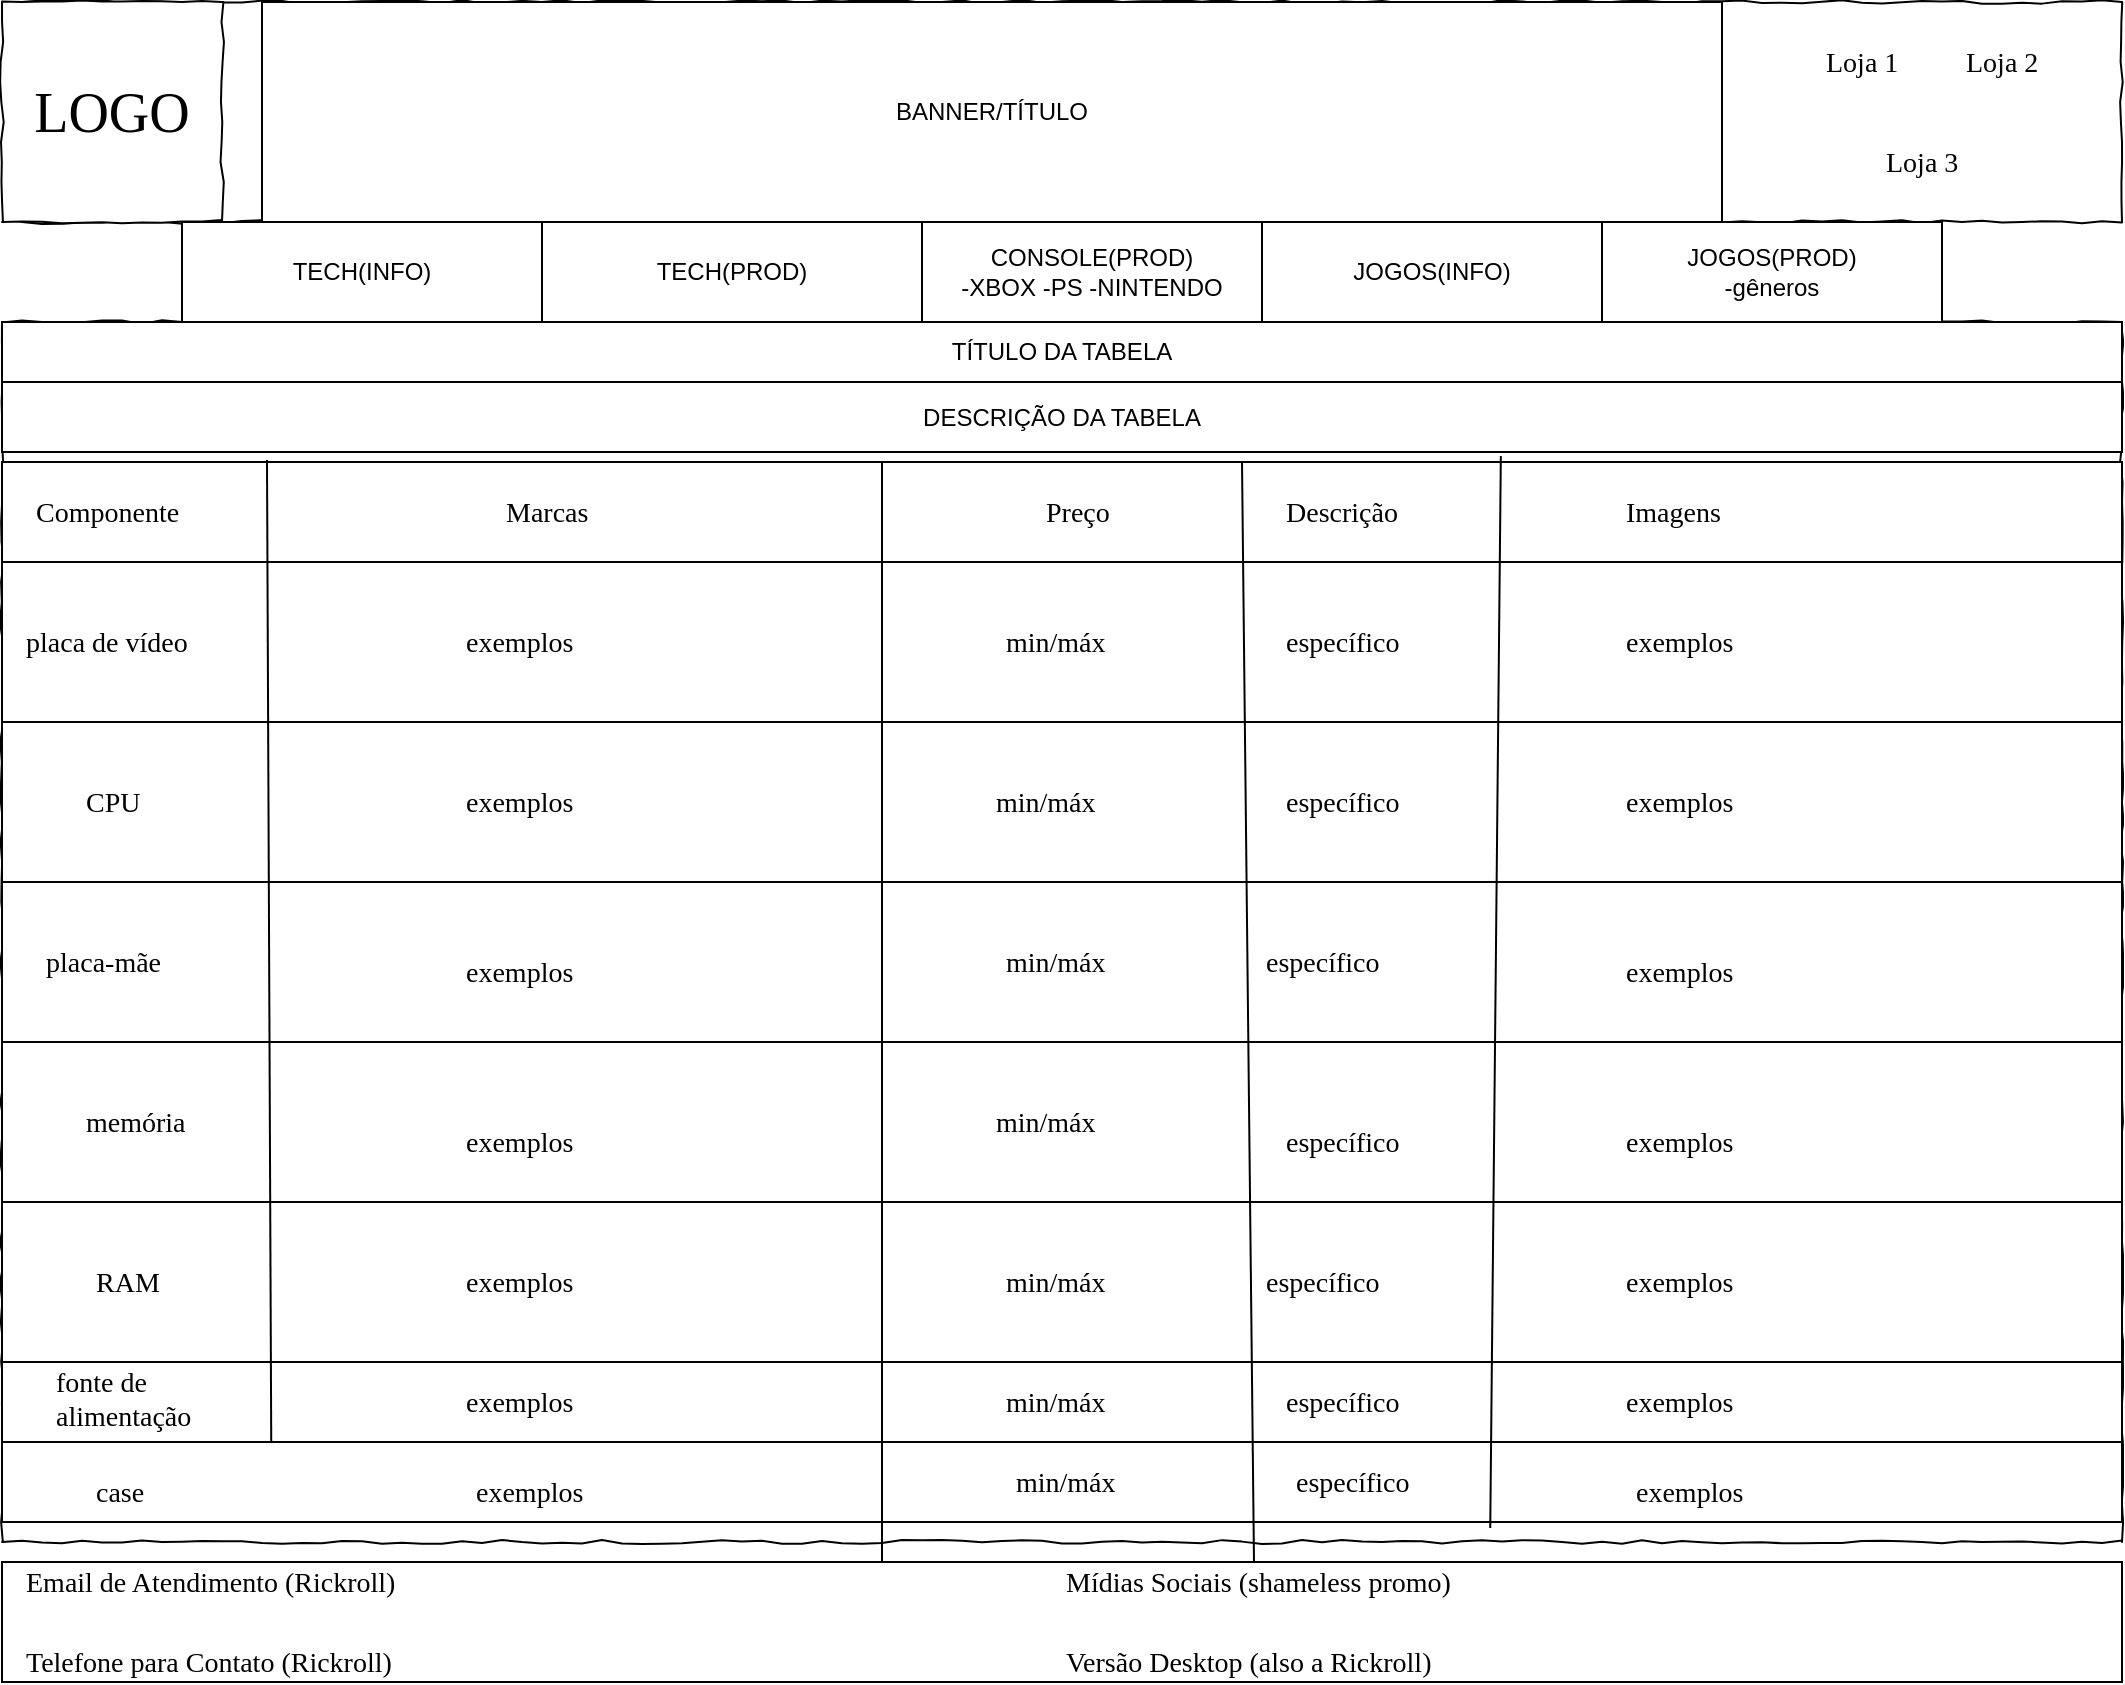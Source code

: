 <mxfile version="17.4.2" type="device" pages="6"><diagram name="tech(prod)" id="QPPdl_gUOZfEdLjsSIws"><mxGraphModel dx="1600" dy="905" grid="1" gridSize="10" guides="1" tooltips="1" connect="1" arrows="1" fold="1" page="1" pageScale="1" pageWidth="1100" pageHeight="850" background="none" math="0" shadow="0"><root><mxCell id="0"/><mxCell id="1" parent="0"/><mxCell id="23" value="" style="whiteSpace=wrap;html=1;rounded=0;shadow=0;labelBackgroundColor=none;strokeColor=#000000;strokeWidth=1;fillColor=none;fontFamily=Verdana;fontSize=12;fontColor=#000000;align=center;comic=1;" parent="1" vertex="1"><mxGeometry x="30" width="1050" height="110" as="geometry"/></mxCell><mxCell id="2" value="" style="whiteSpace=wrap;html=1;rounded=0;shadow=0;labelBackgroundColor=none;strokeColor=#000000;strokeWidth=1;fillColor=none;fontFamily=Verdana;fontSize=12;fontColor=#000000;align=center;comic=1;" parent="1" vertex="1"><mxGeometry x="20" y="160" width="1060" height="610" as="geometry"/></mxCell><mxCell id="3" value="LOGO" style="whiteSpace=wrap;html=1;rounded=0;shadow=0;labelBackgroundColor=none;strokeWidth=1;fontFamily=Verdana;fontSize=28;align=center;comic=1;" parent="1" vertex="1"><mxGeometry x="20" width="110" height="110" as="geometry"/></mxCell><mxCell id="4" value="Loja 3" style="text;html=1;points=[];align=left;verticalAlign=top;spacingTop=-4;fontSize=14;fontFamily=Verdana" parent="1" vertex="1"><mxGeometry x="960" y="70" width="60" height="20" as="geometry"/></mxCell><mxCell id="6" value="Loja 1" style="text;html=1;points=[];align=left;verticalAlign=top;spacingTop=-4;fontSize=14;fontFamily=Verdana" parent="1" vertex="1"><mxGeometry x="930" y="20" width="60" height="20" as="geometry"/></mxCell><mxCell id="7" value="Loja 2" style="text;html=1;points=[];align=left;verticalAlign=top;spacingTop=-4;fontSize=14;fontFamily=Verdana" parent="1" vertex="1"><mxGeometry x="1000" y="20" width="60" height="20" as="geometry"/></mxCell><mxCell id="9" value="BANNER/TÍTULO" style="rounded=0;whiteSpace=wrap;html=1;" parent="1" vertex="1"><mxGeometry x="150" width="730" height="110" as="geometry"/></mxCell><mxCell id="10" value="" style="rounded=0;whiteSpace=wrap;html=1;" parent="1" vertex="1"><mxGeometry x="20" y="780" width="1060" height="60" as="geometry"/></mxCell><mxCell id="11" value="Email de Atendimento (Rickroll)" style="text;html=1;points=[];align=left;verticalAlign=top;spacingTop=-4;fontSize=14;fontFamily=Verdana" parent="1" vertex="1"><mxGeometry x="30" y="780" width="60" height="20" as="geometry"/></mxCell><mxCell id="12" value="Telefone para Contato (Rickroll)" style="text;html=1;points=[];align=left;verticalAlign=top;spacingTop=-4;fontSize=14;fontFamily=Verdana" parent="1" vertex="1"><mxGeometry x="30" y="820" width="60" height="20" as="geometry"/></mxCell><mxCell id="13" value="Mídias Sociais (shameless promo)" style="text;html=1;points=[];align=left;verticalAlign=top;spacingTop=-4;fontSize=14;fontFamily=Verdana" parent="1" vertex="1"><mxGeometry x="550" y="780" width="60" height="20" as="geometry"/></mxCell><mxCell id="14" value="Versão Desktop (also a Rickroll)" style="text;html=1;points=[];align=left;verticalAlign=top;spacingTop=-4;fontSize=14;fontFamily=Verdana" parent="1" vertex="1"><mxGeometry x="550" y="820" width="60" height="20" as="geometry"/></mxCell><mxCell id="-hsQo-ROOohOD0zOuB-2-28" value="" style="rounded=0;whiteSpace=wrap;html=1;" parent="1" vertex="1"><mxGeometry x="20" y="280" width="1060" height="80" as="geometry"/></mxCell><mxCell id="-hsQo-ROOohOD0zOuB-2-29" value="" style="rounded=0;whiteSpace=wrap;html=1;" parent="1" vertex="1"><mxGeometry x="20" y="680" width="1060" height="80" as="geometry"/></mxCell><mxCell id="-hsQo-ROOohOD0zOuB-2-30" value="" style="rounded=0;whiteSpace=wrap;html=1;" parent="1" vertex="1"><mxGeometry x="20" y="600" width="1060" height="80" as="geometry"/></mxCell><mxCell id="-hsQo-ROOohOD0zOuB-2-31" value="" style="rounded=0;whiteSpace=wrap;html=1;" parent="1" vertex="1"><mxGeometry x="20" y="440" width="1060" height="80" as="geometry"/></mxCell><mxCell id="-hsQo-ROOohOD0zOuB-2-32" value="" style="rounded=0;whiteSpace=wrap;html=1;" parent="1" vertex="1"><mxGeometry x="20" y="360" width="1060" height="80" as="geometry"/></mxCell><mxCell id="-hsQo-ROOohOD0zOuB-2-33" value="" style="rounded=0;whiteSpace=wrap;html=1;" parent="1" vertex="1"><mxGeometry x="20" y="520" width="1060" height="80" as="geometry"/></mxCell><mxCell id="-hsQo-ROOohOD0zOuB-2-34" value="" style="rounded=0;whiteSpace=wrap;html=1;" parent="1" vertex="1"><mxGeometry x="20" y="680" width="1060" height="40" as="geometry"/></mxCell><mxCell id="7ghuL-ljXskg3Uv0WOQj-23" value="" style="rounded=0;whiteSpace=wrap;html=1;" parent="1" vertex="1"><mxGeometry x="20" y="230" width="1060" height="50" as="geometry"/></mxCell><mxCell id="OWXYCzGVRKNmT7qkZRY--23" value="" style="endArrow=none;html=1;rounded=0;entryX=0.125;entryY=-0.02;entryDx=0;entryDy=0;entryPerimeter=0;exitX=0.127;exitY=1;exitDx=0;exitDy=0;exitPerimeter=0;" parent="1" source="-hsQo-ROOohOD0zOuB-2-34" target="7ghuL-ljXskg3Uv0WOQj-23" edge="1"><mxGeometry width="50" height="50" relative="1" as="geometry"><mxPoint x="590" y="450" as="sourcePoint"/><mxPoint x="640" y="400" as="targetPoint"/></mxGeometry></mxCell><mxCell id="OWXYCzGVRKNmT7qkZRY--24" value="" style="endArrow=none;html=1;rounded=0;" parent="1" edge="1"><mxGeometry width="50" height="50" relative="1" as="geometry"><mxPoint x="460" y="780" as="sourcePoint"/><mxPoint x="460" y="230" as="targetPoint"/></mxGeometry></mxCell><mxCell id="OWXYCzGVRKNmT7qkZRY--25" value="" style="endArrow=none;html=1;rounded=0;exitX=0.702;exitY=1.038;exitDx=0;exitDy=0;exitPerimeter=0;entryX=0.707;entryY=-0.06;entryDx=0;entryDy=0;entryPerimeter=0;" parent="1" source="-hsQo-ROOohOD0zOuB-2-29" edge="1" target="7ghuL-ljXskg3Uv0WOQj-23"><mxGeometry width="50" height="50" relative="1" as="geometry"><mxPoint x="682.12" y="770" as="sourcePoint"/><mxPoint x="744" y="190" as="targetPoint"/></mxGeometry></mxCell><mxCell id="OWXYCzGVRKNmT7qkZRY--27" value="Componente" style="text;html=1;points=[];align=left;verticalAlign=top;spacingTop=-4;fontSize=14;fontFamily=Verdana" parent="1" vertex="1"><mxGeometry x="35" y="245" width="100" height="20" as="geometry"/></mxCell><mxCell id="OWXYCzGVRKNmT7qkZRY--28" value="Marcas" style="text;html=1;points=[];align=left;verticalAlign=top;spacingTop=-4;fontSize=14;fontFamily=Verdana" parent="1" vertex="1"><mxGeometry x="270" y="245" width="100" height="20" as="geometry"/></mxCell><mxCell id="OWXYCzGVRKNmT7qkZRY--29" value="Preço" style="text;html=1;points=[];align=left;verticalAlign=top;spacingTop=-4;fontSize=14;fontFamily=Verdana" parent="1" vertex="1"><mxGeometry x="540" y="245" width="50" height="20" as="geometry"/></mxCell><mxCell id="OWXYCzGVRKNmT7qkZRY--30" value="Imagens" style="text;html=1;points=[];align=left;verticalAlign=top;spacingTop=-4;fontSize=14;fontFamily=Verdana" parent="1" vertex="1"><mxGeometry x="830" y="245" width="100" height="20" as="geometry"/></mxCell><mxCell id="OWXYCzGVRKNmT7qkZRY--31" value="placa de vídeo" style="text;html=1;points=[];align=left;verticalAlign=top;spacingTop=-4;fontSize=14;fontFamily=Verdana" parent="1" vertex="1"><mxGeometry x="30" y="310" width="110" height="20" as="geometry"/></mxCell><mxCell id="OWXYCzGVRKNmT7qkZRY--32" value="CPU" style="text;html=1;points=[];align=left;verticalAlign=top;spacingTop=-4;fontSize=14;fontFamily=Verdana" parent="1" vertex="1"><mxGeometry x="60" y="390" width="50" height="20" as="geometry"/></mxCell><mxCell id="OWXYCzGVRKNmT7qkZRY--33" value="placa-mãe" style="text;html=1;points=[];align=left;verticalAlign=top;spacingTop=-4;fontSize=14;fontFamily=Verdana" parent="1" vertex="1"><mxGeometry x="40" y="470" width="50" height="20" as="geometry"/></mxCell><mxCell id="OWXYCzGVRKNmT7qkZRY--34" value="memória" style="text;html=1;points=[];align=left;verticalAlign=top;spacingTop=-4;fontSize=14;fontFamily=Verdana" parent="1" vertex="1"><mxGeometry x="60" y="550" width="50" height="20" as="geometry"/></mxCell><mxCell id="OWXYCzGVRKNmT7qkZRY--35" value="RAM" style="text;html=1;points=[];align=left;verticalAlign=top;spacingTop=-4;fontSize=14;fontFamily=Verdana" parent="1" vertex="1"><mxGeometry x="65" y="630" width="50" height="20" as="geometry"/></mxCell><mxCell id="OWXYCzGVRKNmT7qkZRY--36" value="fonte de&lt;br&gt;alimentação" style="text;html=1;points=[];align=left;verticalAlign=top;spacingTop=-4;fontSize=14;fontFamily=Verdana" parent="1" vertex="1"><mxGeometry x="45" y="680" width="90" height="40" as="geometry"/></mxCell><mxCell id="OWXYCzGVRKNmT7qkZRY--37" value="case" style="text;html=1;points=[];align=left;verticalAlign=top;spacingTop=-4;fontSize=14;fontFamily=Verdana" parent="1" vertex="1"><mxGeometry x="65" y="735" width="50" height="20" as="geometry"/></mxCell><mxCell id="XH2jNgFeT2YbtGQOcOow-23" value="exemplos" style="text;html=1;points=[];align=left;verticalAlign=top;spacingTop=-4;fontSize=14;fontFamily=Verdana" parent="1" vertex="1"><mxGeometry x="250" y="310" width="100" height="20" as="geometry"/></mxCell><mxCell id="XH2jNgFeT2YbtGQOcOow-24" value="exemplos" style="text;html=1;points=[];align=left;verticalAlign=top;spacingTop=-4;fontSize=14;fontFamily=Verdana" parent="1" vertex="1"><mxGeometry x="250" y="390" width="100" height="20" as="geometry"/></mxCell><mxCell id="XH2jNgFeT2YbtGQOcOow-25" value="exemplos" style="text;html=1;points=[];align=left;verticalAlign=top;spacingTop=-4;fontSize=14;fontFamily=Verdana" parent="1" vertex="1"><mxGeometry x="250" y="475" width="100" height="20" as="geometry"/></mxCell><mxCell id="XH2jNgFeT2YbtGQOcOow-26" value="exemplos" style="text;html=1;points=[];align=left;verticalAlign=top;spacingTop=-4;fontSize=14;fontFamily=Verdana" parent="1" vertex="1"><mxGeometry x="250" y="560" width="100" height="20" as="geometry"/></mxCell><mxCell id="XH2jNgFeT2YbtGQOcOow-27" value="exemplos" style="text;html=1;points=[];align=left;verticalAlign=top;spacingTop=-4;fontSize=14;fontFamily=Verdana" parent="1" vertex="1"><mxGeometry x="250" y="630" width="100" height="20" as="geometry"/></mxCell><mxCell id="XH2jNgFeT2YbtGQOcOow-28" value="exemplos" style="text;html=1;points=[];align=left;verticalAlign=top;spacingTop=-4;fontSize=14;fontFamily=Verdana" parent="1" vertex="1"><mxGeometry x="250" y="690" width="100" height="20" as="geometry"/></mxCell><mxCell id="XH2jNgFeT2YbtGQOcOow-29" value="exemplos" style="text;html=1;points=[];align=left;verticalAlign=top;spacingTop=-4;fontSize=14;fontFamily=Verdana" parent="1" vertex="1"><mxGeometry x="255" y="735" width="100" height="20" as="geometry"/></mxCell><mxCell id="XH2jNgFeT2YbtGQOcOow-30" value="min/máx" style="text;html=1;points=[];align=left;verticalAlign=top;spacingTop=-4;fontSize=14;fontFamily=Verdana" parent="1" vertex="1"><mxGeometry x="520" y="310" width="100" height="20" as="geometry"/></mxCell><mxCell id="XH2jNgFeT2YbtGQOcOow-31" value="min/máx" style="text;html=1;points=[];align=left;verticalAlign=top;spacingTop=-4;fontSize=14;fontFamily=Verdana" parent="1" vertex="1"><mxGeometry x="515" y="390" width="100" height="20" as="geometry"/></mxCell><mxCell id="XH2jNgFeT2YbtGQOcOow-32" value="min/máx" style="text;html=1;points=[];align=left;verticalAlign=top;spacingTop=-4;fontSize=14;fontFamily=Verdana" parent="1" vertex="1"><mxGeometry x="520" y="470" width="100" height="20" as="geometry"/></mxCell><mxCell id="XH2jNgFeT2YbtGQOcOow-33" value="min/máx" style="text;html=1;points=[];align=left;verticalAlign=top;spacingTop=-4;fontSize=14;fontFamily=Verdana" parent="1" vertex="1"><mxGeometry x="515" y="550" width="100" height="20" as="geometry"/></mxCell><mxCell id="XH2jNgFeT2YbtGQOcOow-34" value="min/máx" style="text;html=1;points=[];align=left;verticalAlign=top;spacingTop=-4;fontSize=14;fontFamily=Verdana" parent="1" vertex="1"><mxGeometry x="520" y="630" width="100" height="20" as="geometry"/></mxCell><mxCell id="XH2jNgFeT2YbtGQOcOow-35" value="min/máx" style="text;html=1;points=[];align=left;verticalAlign=top;spacingTop=-4;fontSize=14;fontFamily=Verdana" parent="1" vertex="1"><mxGeometry x="520" y="690" width="100" height="20" as="geometry"/></mxCell><mxCell id="XH2jNgFeT2YbtGQOcOow-36" value="min/máx" style="text;html=1;points=[];align=left;verticalAlign=top;spacingTop=-4;fontSize=14;fontFamily=Verdana" parent="1" vertex="1"><mxGeometry x="525" y="730" width="100" height="20" as="geometry"/></mxCell><mxCell id="XH2jNgFeT2YbtGQOcOow-37" value="exemplos" style="text;html=1;points=[];align=left;verticalAlign=top;spacingTop=-4;fontSize=14;fontFamily=Verdana" parent="1" vertex="1"><mxGeometry x="830" y="310" width="100" height="20" as="geometry"/></mxCell><mxCell id="XH2jNgFeT2YbtGQOcOow-38" value="exemplos" style="text;html=1;points=[];align=left;verticalAlign=top;spacingTop=-4;fontSize=14;fontFamily=Verdana" parent="1" vertex="1"><mxGeometry x="830" y="390" width="100" height="20" as="geometry"/></mxCell><mxCell id="XH2jNgFeT2YbtGQOcOow-39" value="exemplos" style="text;html=1;points=[];align=left;verticalAlign=top;spacingTop=-4;fontSize=14;fontFamily=Verdana" parent="1" vertex="1"><mxGeometry x="830" y="475" width="100" height="20" as="geometry"/></mxCell><mxCell id="XH2jNgFeT2YbtGQOcOow-40" value="exemplos" style="text;html=1;points=[];align=left;verticalAlign=top;spacingTop=-4;fontSize=14;fontFamily=Verdana" parent="1" vertex="1"><mxGeometry x="830" y="560" width="100" height="20" as="geometry"/></mxCell><mxCell id="XH2jNgFeT2YbtGQOcOow-41" value="exemplos" style="text;html=1;points=[];align=left;verticalAlign=top;spacingTop=-4;fontSize=14;fontFamily=Verdana" parent="1" vertex="1"><mxGeometry x="830" y="630" width="100" height="20" as="geometry"/></mxCell><mxCell id="XH2jNgFeT2YbtGQOcOow-42" value="exemplos" style="text;html=1;points=[];align=left;verticalAlign=top;spacingTop=-4;fontSize=14;fontFamily=Verdana" parent="1" vertex="1"><mxGeometry x="830" y="690" width="100" height="20" as="geometry"/></mxCell><mxCell id="XH2jNgFeT2YbtGQOcOow-43" value="exemplos" style="text;html=1;points=[];align=left;verticalAlign=top;spacingTop=-4;fontSize=14;fontFamily=Verdana" parent="1" vertex="1"><mxGeometry x="835" y="735" width="100" height="20" as="geometry"/></mxCell><mxCell id="tIm1TIVNPd0vzEErJChr-23" value="" style="endArrow=none;html=1;rounded=0;" parent="1" edge="1"><mxGeometry width="50" height="50" relative="1" as="geometry"><mxPoint x="646" y="780" as="sourcePoint"/><mxPoint x="640" y="230" as="targetPoint"/></mxGeometry></mxCell><mxCell id="tIm1TIVNPd0vzEErJChr-24" value="Descrição" style="text;html=1;points=[];align=left;verticalAlign=top;spacingTop=-4;fontSize=14;fontFamily=Verdana" parent="1" vertex="1"><mxGeometry x="660" y="245" width="50" height="20" as="geometry"/></mxCell><mxCell id="tIm1TIVNPd0vzEErJChr-25" value="específico" style="text;html=1;points=[];align=left;verticalAlign=top;spacingTop=-4;fontSize=14;fontFamily=Verdana" parent="1" vertex="1"><mxGeometry x="660" y="310" width="50" height="20" as="geometry"/></mxCell><mxCell id="tIm1TIVNPd0vzEErJChr-26" value="específico" style="text;html=1;points=[];align=left;verticalAlign=top;spacingTop=-4;fontSize=14;fontFamily=Verdana" parent="1" vertex="1"><mxGeometry x="660" y="390" width="50" height="20" as="geometry"/></mxCell><mxCell id="tIm1TIVNPd0vzEErJChr-27" value="específico" style="text;html=1;points=[];align=left;verticalAlign=top;spacingTop=-4;fontSize=14;fontFamily=Verdana" parent="1" vertex="1"><mxGeometry x="650" y="470" width="50" height="20" as="geometry"/></mxCell><mxCell id="tIm1TIVNPd0vzEErJChr-28" value="específico" style="text;html=1;points=[];align=left;verticalAlign=top;spacingTop=-4;fontSize=14;fontFamily=Verdana" parent="1" vertex="1"><mxGeometry x="660" y="560" width="50" height="20" as="geometry"/></mxCell><mxCell id="tIm1TIVNPd0vzEErJChr-29" value="específico" style="text;html=1;points=[];align=left;verticalAlign=top;spacingTop=-4;fontSize=14;fontFamily=Verdana" parent="1" vertex="1"><mxGeometry x="650" y="630" width="50" height="20" as="geometry"/></mxCell><mxCell id="tIm1TIVNPd0vzEErJChr-30" value="específico" style="text;html=1;points=[];align=left;verticalAlign=top;spacingTop=-4;fontSize=14;fontFamily=Verdana" parent="1" vertex="1"><mxGeometry x="660" y="690" width="50" height="20" as="geometry"/></mxCell><mxCell id="tIm1TIVNPd0vzEErJChr-31" value="específico" style="text;html=1;points=[];align=left;verticalAlign=top;spacingTop=-4;fontSize=14;fontFamily=Verdana" parent="1" vertex="1"><mxGeometry x="665" y="730" width="50" height="20" as="geometry"/></mxCell><mxCell id="9zIpLQVfAM-nN77Un632-25" value="TÍTULO DA TABELA" style="rounded=0;whiteSpace=wrap;html=1;" parent="1" vertex="1"><mxGeometry x="20" y="160" width="1060" height="30" as="geometry"/></mxCell><mxCell id="YY-NlEn6pxPqXevOG6Pv-23" value="DESCRIÇÃO DA TABELA" style="rounded=0;whiteSpace=wrap;html=1;" parent="1" vertex="1"><mxGeometry x="20" y="190" width="1060" height="35" as="geometry"/></mxCell><mxCell id="-uja5LVdKBU-0tpXhoic-23" value="TECH(INFO)" style="rounded=0;whiteSpace=wrap;html=1;" parent="1" vertex="1"><mxGeometry x="110" y="110" width="180" height="50" as="geometry"/></mxCell><mxCell id="-uja5LVdKBU-0tpXhoic-24" value="TECH(PROD)" style="rounded=0;whiteSpace=wrap;html=1;" parent="1" vertex="1"><mxGeometry x="290" y="110" width="190" height="50" as="geometry"/></mxCell><mxCell id="-uja5LVdKBU-0tpXhoic-25" value="CONSOLE(PROD)&lt;br&gt;-XBOX -PS -NINTENDO" style="rounded=0;whiteSpace=wrap;html=1;" parent="1" vertex="1"><mxGeometry x="480" y="110" width="170" height="50" as="geometry"/></mxCell><mxCell id="-uja5LVdKBU-0tpXhoic-26" value="JOGOS(INFO)" style="rounded=0;whiteSpace=wrap;html=1;" parent="1" vertex="1"><mxGeometry x="650" y="110" width="170" height="50" as="geometry"/></mxCell><mxCell id="-uja5LVdKBU-0tpXhoic-27" value="JOGOS(PROD)&lt;br&gt;-gêneros" style="rounded=0;whiteSpace=wrap;html=1;" parent="1" vertex="1"><mxGeometry x="820" y="110" width="170" height="50" as="geometry"/></mxCell></root></mxGraphModel></diagram><diagram name="tech(info)" id="03018318-947c-dd8e-b7a3-06fadd420f32"><mxGraphModel dx="1600" dy="905" grid="1" gridSize="10" guides="1" tooltips="1" connect="1" arrows="1" fold="1" page="1" pageScale="1" pageWidth="1100" pageHeight="850" background="none" math="0" shadow="0"><root><mxCell id="0"/><mxCell id="1" parent="0"/><mxCell id="2cKZvTgBlFEOv6iFyVg5-1" value="" style="whiteSpace=wrap;html=1;rounded=0;shadow=0;labelBackgroundColor=none;strokeColor=#000000;strokeWidth=1;fillColor=none;fontFamily=Verdana;fontSize=12;fontColor=#000000;align=center;comic=1;" parent="1" vertex="1"><mxGeometry x="20" y="10" width="1060" height="110" as="geometry"/></mxCell><mxCell id="677b7b8949515195-1" value="" style="whiteSpace=wrap;html=1;rounded=0;shadow=0;labelBackgroundColor=none;strokeColor=#000000;strokeWidth=1;fillColor=none;fontFamily=Verdana;fontSize=12;fontColor=#000000;align=center;comic=1;" parent="1" vertex="1"><mxGeometry x="20" y="180" width="1060" height="590" as="geometry"/></mxCell><mxCell id="677b7b8949515195-2" value="LOGO" style="whiteSpace=wrap;html=1;rounded=0;shadow=0;labelBackgroundColor=none;strokeWidth=1;fontFamily=Verdana;fontSize=28;align=center;comic=1;" parent="1" vertex="1"><mxGeometry x="30" y="10" width="110" height="110" as="geometry"/></mxCell><mxCell id="677b7b8949515195-4" value="Loja 3" style="text;html=1;points=[];align=left;verticalAlign=top;spacingTop=-4;fontSize=14;fontFamily=Verdana" parent="1" vertex="1"><mxGeometry x="960" y="80" width="60" height="20" as="geometry"/></mxCell><mxCell id="677b7b8949515195-6" value="Loja 1" style="text;html=1;points=[];align=left;verticalAlign=top;spacingTop=-4;fontSize=14;fontFamily=Verdana" parent="1" vertex="1"><mxGeometry x="930" y="30" width="60" height="20" as="geometry"/></mxCell><mxCell id="677b7b8949515195-7" value="Loja 2" style="text;html=1;points=[];align=left;verticalAlign=top;spacingTop=-4;fontSize=14;fontFamily=Verdana" parent="1" vertex="1"><mxGeometry x="1000" y="30" width="60" height="20" as="geometry"/></mxCell><mxCell id="njJJ79HTb7JiGHQjj40i-1" value="BANNER" style="rounded=0;whiteSpace=wrap;html=1;" parent="1" vertex="1"><mxGeometry x="170" y="10" width="710" height="110" as="geometry"/></mxCell><mxCell id="njJJ79HTb7JiGHQjj40i-3" value="" style="rounded=0;whiteSpace=wrap;html=1;" parent="1" vertex="1"><mxGeometry x="20" y="780" width="1060" height="60" as="geometry"/></mxCell><mxCell id="njJJ79HTb7JiGHQjj40i-4" value="Email de Atendimento (Rickroll)" style="text;html=1;points=[];align=left;verticalAlign=top;spacingTop=-4;fontSize=14;fontFamily=Verdana" parent="1" vertex="1"><mxGeometry x="30" y="780" width="60" height="20" as="geometry"/></mxCell><mxCell id="njJJ79HTb7JiGHQjj40i-5" value="Telefone para Contato (Rickroll)" style="text;html=1;points=[];align=left;verticalAlign=top;spacingTop=-4;fontSize=14;fontFamily=Verdana" parent="1" vertex="1"><mxGeometry x="30" y="820" width="60" height="20" as="geometry"/></mxCell><mxCell id="njJJ79HTb7JiGHQjj40i-6" value="Mídias Sociais (shameless promo)" style="text;html=1;points=[];align=left;verticalAlign=top;spacingTop=-4;fontSize=14;fontFamily=Verdana" parent="1" vertex="1"><mxGeometry x="550" y="780" width="60" height="20" as="geometry"/></mxCell><mxCell id="njJJ79HTb7JiGHQjj40i-7" value="Versão Desktop (also a Rickroll)" style="text;html=1;points=[];align=left;verticalAlign=top;spacingTop=-4;fontSize=14;fontFamily=Verdana" parent="1" vertex="1"><mxGeometry x="550" y="820" width="60" height="20" as="geometry"/></mxCell><mxCell id="ktIIXQNVgfrdGfJulGT_-2" value="Explicação sobre como &lt;i&gt;power&lt;/i&gt;&amp;nbsp;e &lt;i&gt;case&lt;/i&gt;&amp;nbsp;já estão hipoteticamente decididos." style="rounded=0;whiteSpace=wrap;html=1;" parent="1" vertex="1"><mxGeometry x="800" y="180" width="270" height="40" as="geometry"/></mxCell><mxCell id="ktIIXQNVgfrdGfJulGT_-3" value="FORM&lt;br&gt;placa de vídeo&lt;br&gt;- VRAM&lt;br&gt;- tipo de memória&lt;br&gt;- velocidade do relógio de memória" style="rounded=0;whiteSpace=wrap;html=1;" parent="1" vertex="1"><mxGeometry x="30" y="230" width="1040" height="90" as="geometry"/></mxCell><mxCell id="ktIIXQNVgfrdGfJulGT_-13" value="FORM&lt;br&gt;CPU&lt;br&gt;- velocidade do processador&lt;br&gt;- número de processadores&lt;br&gt;- tipo de memória" style="rounded=0;whiteSpace=wrap;html=1;" parent="1" vertex="1"><mxGeometry x="30" y="340" width="1040" height="90" as="geometry"/></mxCell><mxCell id="ktIIXQNVgfrdGfJulGT_-14" value="FORM&lt;br&gt;placa-mãe&lt;br&gt;- velocidade de memória&lt;br&gt;- entradas de memória" style="rounded=0;whiteSpace=wrap;html=1;" parent="1" vertex="1"><mxGeometry x="30" y="450" width="1040" height="90" as="geometry"/></mxCell><mxCell id="ktIIXQNVgfrdGfJulGT_-15" value="FORM&lt;br&gt;memória&lt;br&gt;- tamanho&lt;br&gt;-tipo de memória&lt;br&gt;-tecnologia de SSD" style="rounded=0;whiteSpace=wrap;html=1;" parent="1" vertex="1"><mxGeometry x="30" y="560" width="1040" height="90" as="geometry"/></mxCell><mxCell id="ktIIXQNVgfrdGfJulGT_-16" value="FORM&lt;br&gt;memória RAM&lt;br&gt;- tamanho&lt;br&gt;- tipo de memória&lt;br&gt;- velocidade da memória" style="rounded=0;whiteSpace=wrap;html=1;" parent="1" vertex="1"><mxGeometry x="30" y="670" width="1040" height="90" as="geometry"/></mxCell><mxCell id="ktIIXQNVgfrdGfJulGT_-17" value="Descrição do formulário, como está fazendo uma enquete." style="rounded=0;whiteSpace=wrap;html=1;" parent="1" vertex="1"><mxGeometry x="30" y="180" width="760" height="40" as="geometry"/></mxCell><mxCell id="CLCxspZVwWSxOvVjjELO-1" value="TECH(INFO)" style="rounded=0;whiteSpace=wrap;html=1;" parent="1" vertex="1"><mxGeometry x="110" y="130" width="180" height="50" as="geometry"/></mxCell><mxCell id="CLCxspZVwWSxOvVjjELO-2" value="TECH(PROD)" style="rounded=0;whiteSpace=wrap;html=1;" parent="1" vertex="1"><mxGeometry x="290" y="130" width="190" height="50" as="geometry"/></mxCell><mxCell id="CLCxspZVwWSxOvVjjELO-3" value="CONSOLE(PROD)&lt;br&gt;-XBOX -PS -NINTENDO" style="rounded=0;whiteSpace=wrap;html=1;" parent="1" vertex="1"><mxGeometry x="480" y="130" width="170" height="50" as="geometry"/></mxCell><mxCell id="CLCxspZVwWSxOvVjjELO-4" value="JOGOS(INFO)" style="rounded=0;whiteSpace=wrap;html=1;" parent="1" vertex="1"><mxGeometry x="650" y="130" width="170" height="50" as="geometry"/></mxCell><mxCell id="CLCxspZVwWSxOvVjjELO-5" value="JOGOS(PROD)&lt;br&gt;-gêneros" style="rounded=0;whiteSpace=wrap;html=1;" parent="1" vertex="1"><mxGeometry x="820" y="130" width="170" height="50" as="geometry"/></mxCell><mxCell id="Pjqtd2ONOukkFMTNh20--1" value="BANNER/TÍTULO" style="rounded=0;whiteSpace=wrap;html=1;" parent="1" vertex="1"><mxGeometry x="160" y="10" width="730" height="110" as="geometry"/></mxCell></root></mxGraphModel></diagram><diagram name="console(prod)" id="oNUuiXLGdD7fCBud2Vyy"><mxGraphModel dx="1600" dy="905" grid="1" gridSize="10" guides="1" tooltips="1" connect="1" arrows="1" fold="1" page="1" pageScale="1" pageWidth="1100" pageHeight="850" background="none" math="0" shadow="0"><root><mxCell id="0"/><mxCell id="1" parent="0"/><mxCell id="23" value="" style="whiteSpace=wrap;html=1;rounded=0;shadow=0;labelBackgroundColor=none;strokeColor=#000000;strokeWidth=1;fillColor=none;fontFamily=Verdana;fontSize=12;fontColor=#000000;align=center;comic=1;" parent="1" vertex="1"><mxGeometry x="20" y="10" width="1060" height="110" as="geometry"/></mxCell><mxCell id="2" value="" style="whiteSpace=wrap;html=1;rounded=0;shadow=0;labelBackgroundColor=none;strokeColor=#000000;strokeWidth=1;fillColor=none;fontFamily=Verdana;fontSize=12;fontColor=#000000;align=center;comic=1;" parent="1" vertex="1"><mxGeometry x="20" y="190" width="1060" height="580" as="geometry"/></mxCell><mxCell id="3" value="LOGO" style="whiteSpace=wrap;html=1;rounded=0;shadow=0;labelBackgroundColor=none;strokeWidth=1;fontFamily=Verdana;fontSize=28;align=center;comic=1;" parent="1" vertex="1"><mxGeometry x="40" y="10" width="110" height="110" as="geometry"/></mxCell><mxCell id="4" value="Loja 3" style="text;html=1;points=[];align=left;verticalAlign=top;spacingTop=-4;fontSize=14;fontFamily=Verdana" parent="1" vertex="1"><mxGeometry x="970" y="80" width="60" height="20" as="geometry"/></mxCell><mxCell id="6" value="Loja 1" style="text;html=1;points=[];align=left;verticalAlign=top;spacingTop=-4;fontSize=14;fontFamily=Verdana" parent="1" vertex="1"><mxGeometry x="940" y="30" width="60" height="20" as="geometry"/></mxCell><mxCell id="7" value="Loja 2" style="text;html=1;points=[];align=left;verticalAlign=top;spacingTop=-4;fontSize=14;fontFamily=Verdana" parent="1" vertex="1"><mxGeometry x="1010" y="30" width="60" height="20" as="geometry"/></mxCell><mxCell id="9" value="BANNER" style="rounded=0;whiteSpace=wrap;html=1;" parent="1" vertex="1"><mxGeometry x="180" y="10" width="710" height="110" as="geometry"/></mxCell><mxCell id="10" value="" style="rounded=0;whiteSpace=wrap;html=1;" parent="1" vertex="1"><mxGeometry x="20" y="780" width="1060" height="60" as="geometry"/></mxCell><mxCell id="11" value="Email de Atendimento (Rickroll)" style="text;html=1;points=[];align=left;verticalAlign=top;spacingTop=-4;fontSize=14;fontFamily=Verdana" parent="1" vertex="1"><mxGeometry x="30" y="780" width="60" height="20" as="geometry"/></mxCell><mxCell id="12" value="Telefone para Contato (Rickroll)" style="text;html=1;points=[];align=left;verticalAlign=top;spacingTop=-4;fontSize=14;fontFamily=Verdana" parent="1" vertex="1"><mxGeometry x="30" y="820" width="60" height="20" as="geometry"/></mxCell><mxCell id="13" value="Mídias Sociais (shameless promo)" style="text;html=1;points=[];align=left;verticalAlign=top;spacingTop=-4;fontSize=14;fontFamily=Verdana" parent="1" vertex="1"><mxGeometry x="550" y="780" width="60" height="20" as="geometry"/></mxCell><mxCell id="14" value="Versão Desktop (also a Rickroll)" style="text;html=1;points=[];align=left;verticalAlign=top;spacingTop=-4;fontSize=14;fontFamily=Verdana" parent="1" vertex="1"><mxGeometry x="550" y="820" width="60" height="20" as="geometry"/></mxCell><mxCell id="OzJImcCPZVCg8O5DfcAF-23" value="" style="rounded=0;whiteSpace=wrap;html=1;" parent="1" vertex="1"><mxGeometry x="30" y="200" width="1040" height="190" as="geometry"/></mxCell><mxCell id="OzJImcCPZVCg8O5DfcAF-24" value="" style="rounded=0;whiteSpace=wrap;html=1;" parent="1" vertex="1"><mxGeometry x="30" y="580" width="1040" height="190" as="geometry"/></mxCell><mxCell id="OzJImcCPZVCg8O5DfcAF-25" value="" style="rounded=0;whiteSpace=wrap;html=1;" parent="1" vertex="1"><mxGeometry x="30" y="390" width="1040" height="190" as="geometry"/></mxCell><mxCell id="OzJImcCPZVCg8O5DfcAF-29" value="descrição sobre 1o console (TEXTO)&lt;span style=&quot;color: rgba(0 , 0 , 0 , 0) ; font-family: monospace ; font-size: 0px&quot;&gt;%3CmxGraphModel%3E%3Croot%3E%3CmxCell%20id%3D%220%22%2F%3E%3CmxCell%20id%3D%221%22%20parent%3D%220%22%2F%3E%3CmxCell%20id%3D%222%22%20value%3D%22V%C3%8DDEO%20SOBRE%201o%20CONSOLE%22%20style%3D%22text%3Bhtml%3D1%3BstrokeColor%3Dnone%3BfillColor%3Dnone%3Balign%3Dcenter%3BverticalAlign%3Dmiddle%3BwhiteSpace%3Dwrap%3Brounded%3D0%3B%22%20vertex%3D%221%22%20parent%3D%221%22%3E%3CmxGeometry%20x%3D%22150%22%20y%3D%22250%22%20width%3D%22120%22%20height%3D%2240%22%20as%3D%22geometry%22%2F%3E%3C%2FmxCell%3E%3C%2Froot%3E%3C%2FmxGraphModel%3E (&lt;/span&gt;" style="text;html=1;strokeColor=none;fillColor=none;align=center;verticalAlign=middle;whiteSpace=wrap;rounded=0;" parent="1" vertex="1"><mxGeometry x="490" y="275" width="120" height="40" as="geometry"/></mxCell><mxCell id="OzJImcCPZVCg8O5DfcAF-30" value="descrição sobre 3o console (TEXTO)&lt;span style=&quot;color: rgba(0 , 0 , 0 , 0) ; font-family: monospace ; font-size: 0px&quot;&gt;%3CmxGraphModel%3E%3Croot%3E%3CmxCell%20id%3D%220%22%2F%3E%3CmxCell%20id%3D%221%22%20parent%3D%220%22%2F%3E%3CmxCell%20id%3D%222%22%20value%3D%22V%C3%8DDEO%20SOBRE%201o%20CONSOLE%22%20style%3D%22text%3Bhtml%3D1%3BstrokeColor%3Dnone%3BfillColor%3Dnone%3Balign%3Dcenter%3BverticalAlign%3Dmiddle%3BwhiteSpace%3Dwrap%3Brounded%3D0%3B%22%20vertex%3D%221%22%20parent%3D%221%22%3E%3CmxGeometry%20x%3D%22150%22%20y%3D%22250%22%20width%3D%22120%22%20height%3D%2240%22%20as%3D%22geometry%22%2F%3E%3C%2FmxCell%3E%3C%2Froot%3E%3C%2FmxGraphModel%3E EDD&lt;/span&gt;" style="text;html=1;strokeColor=none;fillColor=none;align=center;verticalAlign=middle;whiteSpace=wrap;rounded=0;" parent="1" vertex="1"><mxGeometry x="490" y="665" width="120" height="40" as="geometry"/></mxCell><mxCell id="OzJImcCPZVCg8O5DfcAF-31" value="descrição sobre 2o console (TEXTO)&lt;span style=&quot;color: rgba(0 , 0 , 0 , 0) ; font-family: monospace ; font-size: 0px&quot;&gt;3CmxGraphModel%3E%3Croot%3E%3CmxCell%20id%3D%220%22%2F%3E%3CmxCell%20id%3D%221%22%20parent%3D%220%22%2F%3E%3CmxCell%20id%3D%222%22%20value%3D%22V%C3%8DDEO%20SOBRE%201o%20CONSOLE%22%20style%3D%22text%3Bhtml%3D1%3BstrokeColor%3Dnone%3BfillColor%3Dnone%3Balign%3Dcenter%3BverticalAlign%3Dmiddle%3BwhiteSpace%3Dwrap%3Brounded%3D0%3B%22%20vertex%3D%221%22%20parent%3D%221%22%3E%3CmxGeometry%20x%3D%22150%22%20y%3D%22250%22%20width%3D%22120%22%20height%3D%2240%22%20as%3D%22geometry%22%2F%3E%3C%2FmxCell%3E%3C%2Froot%3E%3C%2FmxGraphModel%3E (TE&lt;/span&gt;" style="text;html=1;strokeColor=none;fillColor=none;align=center;verticalAlign=middle;whiteSpace=wrap;rounded=0;" parent="1" vertex="1"><mxGeometry x="490" y="465" width="120" height="40" as="geometry"/></mxCell><mxCell id="OzJImcCPZVCg8O5DfcAF-32" value="link para loja" style="text;html=1;strokeColor=none;fillColor=none;align=center;verticalAlign=middle;whiteSpace=wrap;rounded=0;" parent="1" vertex="1"><mxGeometry x="830" y="277.5" width="120" height="40" as="geometry"/></mxCell><mxCell id="OzJImcCPZVCg8O5DfcAF-33" value="link para loja" style="text;html=1;strokeColor=none;fillColor=none;align=center;verticalAlign=middle;whiteSpace=wrap;rounded=0;" parent="1" vertex="1"><mxGeometry x="830" y="237.5" width="120" height="40" as="geometry"/></mxCell><mxCell id="OzJImcCPZVCg8O5DfcAF-34" value="link para loja" style="text;html=1;strokeColor=none;fillColor=none;align=center;verticalAlign=middle;whiteSpace=wrap;rounded=0;" parent="1" vertex="1"><mxGeometry x="830" y="322.5" width="120" height="40" as="geometry"/></mxCell><mxCell id="OzJImcCPZVCg8O5DfcAF-35" value="link para loja" style="text;html=1;strokeColor=none;fillColor=none;align=center;verticalAlign=middle;whiteSpace=wrap;rounded=0;" parent="1" vertex="1"><mxGeometry x="830" y="467.5" width="120" height="40" as="geometry"/></mxCell><mxCell id="OzJImcCPZVCg8O5DfcAF-36" value="link para loja" style="text;html=1;strokeColor=none;fillColor=none;align=center;verticalAlign=middle;whiteSpace=wrap;rounded=0;" parent="1" vertex="1"><mxGeometry x="830" y="417.5" width="120" height="40" as="geometry"/></mxCell><mxCell id="OzJImcCPZVCg8O5DfcAF-45" value="" style="rounded=0;whiteSpace=wrap;html=1;" parent="1" vertex="1"><mxGeometry x="40" y="208.75" width="410" height="172.5" as="geometry"/></mxCell><mxCell id="OzJImcCPZVCg8O5DfcAF-37" value="link para loja" style="text;html=1;strokeColor=none;fillColor=none;align=center;verticalAlign=middle;whiteSpace=wrap;rounded=0;" parent="1" vertex="1"><mxGeometry x="830" y="512.5" width="120" height="40" as="geometry"/></mxCell><mxCell id="OzJImcCPZVCg8O5DfcAF-42" value="link para loja" style="text;html=1;strokeColor=none;fillColor=none;align=center;verticalAlign=middle;whiteSpace=wrap;rounded=0;" parent="1" vertex="1"><mxGeometry x="830" y="657.5" width="120" height="40" as="geometry"/></mxCell><mxCell id="OzJImcCPZVCg8O5DfcAF-43" value="link para loja" style="text;html=1;strokeColor=none;fillColor=none;align=center;verticalAlign=middle;whiteSpace=wrap;rounded=0;" parent="1" vertex="1"><mxGeometry x="830" y="607.5" width="120" height="40" as="geometry"/></mxCell><mxCell id="OzJImcCPZVCg8O5DfcAF-44" value="link para loja" style="text;html=1;strokeColor=none;fillColor=none;align=center;verticalAlign=middle;whiteSpace=wrap;rounded=0;" parent="1" vertex="1"><mxGeometry x="830" y="702.5" width="120" height="40" as="geometry"/></mxCell><mxCell id="OzJImcCPZVCg8O5DfcAF-46" value="" style="rounded=0;whiteSpace=wrap;html=1;" parent="1" vertex="1"><mxGeometry x="40" y="398.75" width="410" height="172.5" as="geometry"/></mxCell><mxCell id="OzJImcCPZVCg8O5DfcAF-47" value="" style="rounded=0;whiteSpace=wrap;html=1;" parent="1" vertex="1"><mxGeometry x="40" y="588.75" width="410" height="172.5" as="geometry"/></mxCell><mxCell id="OzJImcCPZVCg8O5DfcAF-26" value="VÍDEO SOBRE 1o CONSOLE" style="text;html=1;strokeColor=none;fillColor=none;align=center;verticalAlign=middle;whiteSpace=wrap;rounded=0;" parent="1" vertex="1"><mxGeometry x="170" y="267.5" width="120" height="40" as="geometry"/></mxCell><mxCell id="OzJImcCPZVCg8O5DfcAF-27" value="VÍDEO SOBRE 3o CONSOLE" style="text;html=1;strokeColor=none;fillColor=none;align=center;verticalAlign=middle;whiteSpace=wrap;rounded=0;" parent="1" vertex="1"><mxGeometry x="170" y="657.5" width="120" height="40" as="geometry"/></mxCell><mxCell id="OzJImcCPZVCg8O5DfcAF-28" value="VÍDEO SOBRE 2o CONSOLE" style="text;html=1;strokeColor=none;fillColor=none;align=center;verticalAlign=middle;whiteSpace=wrap;rounded=0;" parent="1" vertex="1"><mxGeometry x="170" y="457.5" width="120" height="40" as="geometry"/></mxCell><mxCell id="hpAe7gLG5mnxqVOrcXb5-27" value="SUB PÁGINA 1" style="text;html=1;strokeColor=none;fillColor=none;align=center;verticalAlign=middle;whiteSpace=wrap;rounded=0;fontSize=18;" parent="1" vertex="1"><mxGeometry x="510" y="197.5" width="140" height="30" as="geometry"/></mxCell><mxCell id="hpAe7gLG5mnxqVOrcXb5-28" value="SUB PÁGINA 2" style="text;html=1;strokeColor=none;fillColor=none;align=center;verticalAlign=middle;whiteSpace=wrap;rounded=0;fontSize=18;" parent="1" vertex="1"><mxGeometry x="480" y="387.5" width="140" height="30" as="geometry"/></mxCell><mxCell id="hpAe7gLG5mnxqVOrcXb5-29" value="SUB PÁGINA 3" style="text;html=1;strokeColor=none;fillColor=none;align=center;verticalAlign=middle;whiteSpace=wrap;rounded=0;fontSize=18;" parent="1" vertex="1"><mxGeometry x="470" y="577.5" width="140" height="30" as="geometry"/></mxCell><mxCell id="AmmG_3Dx5zgliWc7J8Di-23" value="TECH(INFO)" style="rounded=0;whiteSpace=wrap;html=1;" parent="1" vertex="1"><mxGeometry x="110" y="130" width="180" height="50" as="geometry"/></mxCell><mxCell id="AmmG_3Dx5zgliWc7J8Di-24" value="TECH(PROD)" style="rounded=0;whiteSpace=wrap;html=1;" parent="1" vertex="1"><mxGeometry x="290" y="130" width="190" height="50" as="geometry"/></mxCell><mxCell id="AmmG_3Dx5zgliWc7J8Di-25" value="CONSOLE(PROD)&lt;br&gt;-XBOX -PS -NINTENDO" style="rounded=0;whiteSpace=wrap;html=1;" parent="1" vertex="1"><mxGeometry x="480" y="130" width="170" height="50" as="geometry"/></mxCell><mxCell id="AmmG_3Dx5zgliWc7J8Di-26" value="JOGOS(INFO)" style="rounded=0;whiteSpace=wrap;html=1;" parent="1" vertex="1"><mxGeometry x="650" y="130" width="170" height="50" as="geometry"/></mxCell><mxCell id="AmmG_3Dx5zgliWc7J8Di-27" value="JOGOS(PROD)&lt;br&gt;-gêneros" style="rounded=0;whiteSpace=wrap;html=1;" parent="1" vertex="1"><mxGeometry x="820" y="130" width="170" height="50" as="geometry"/></mxCell><mxCell id="amVEb00Cigm4ui10TsNb-23" value="BANNER/TÍTULO" style="rounded=0;whiteSpace=wrap;html=1;" vertex="1" parent="1"><mxGeometry x="170" y="10" width="730" height="110" as="geometry"/></mxCell></root></mxGraphModel></diagram><diagram name="jogos(info)" id="HO2iVtLivz9JMjjTToYZ"><mxGraphModel dx="1600" dy="905" grid="1" gridSize="10" guides="1" tooltips="1" connect="1" arrows="1" fold="1" page="1" pageScale="1" pageWidth="1100" pageHeight="850" background="none" math="0" shadow="0"><root><mxCell id="0"/><mxCell id="1" parent="0"/><mxCell id="15" value="" style="whiteSpace=wrap;html=1;rounded=0;shadow=0;labelBackgroundColor=none;strokeColor=#000000;strokeWidth=1;fillColor=none;fontFamily=Verdana;fontSize=12;fontColor=#000000;align=center;comic=1;" parent="1" vertex="1"><mxGeometry x="20" y="10" width="1060" height="120" as="geometry"/></mxCell><mxCell id="2" value="" style="whiteSpace=wrap;html=1;rounded=0;shadow=0;labelBackgroundColor=none;strokeColor=#000000;strokeWidth=1;fillColor=none;fontFamily=Verdana;fontSize=12;fontColor=#000000;align=center;comic=1;" parent="1" vertex="1"><mxGeometry x="20" y="200" width="1060" height="570" as="geometry"/></mxCell><mxCell id="3" value="LOGO" style="whiteSpace=wrap;html=1;rounded=0;shadow=0;labelBackgroundColor=none;strokeWidth=1;fontFamily=Verdana;fontSize=28;align=center;comic=1;" parent="1" vertex="1"><mxGeometry x="30" y="10" width="110" height="110" as="geometry"/></mxCell><mxCell id="4" value="Loja 3" style="text;html=1;points=[];align=left;verticalAlign=top;spacingTop=-4;fontSize=14;fontFamily=Verdana" parent="1" vertex="1"><mxGeometry x="960" y="80" width="60" height="20" as="geometry"/></mxCell><mxCell id="6" value="Loja 1" style="text;html=1;points=[];align=left;verticalAlign=top;spacingTop=-4;fontSize=14;fontFamily=Verdana" parent="1" vertex="1"><mxGeometry x="930" y="30" width="60" height="20" as="geometry"/></mxCell><mxCell id="7" value="Loja 2" style="text;html=1;points=[];align=left;verticalAlign=top;spacingTop=-4;fontSize=14;fontFamily=Verdana" parent="1" vertex="1"><mxGeometry x="1000" y="30" width="60" height="20" as="geometry"/></mxCell><mxCell id="8" value="BANNER" style="rounded=0;whiteSpace=wrap;html=1;" parent="1" vertex="1"><mxGeometry x="170" y="10" width="710" height="110" as="geometry"/></mxCell><mxCell id="9" value="" style="rounded=0;whiteSpace=wrap;html=1;" parent="1" vertex="1"><mxGeometry x="20" y="780" width="1060" height="60" as="geometry"/></mxCell><mxCell id="10" value="Email de Atendimento (Rickroll)" style="text;html=1;points=[];align=left;verticalAlign=top;spacingTop=-4;fontSize=14;fontFamily=Verdana" parent="1" vertex="1"><mxGeometry x="30" y="780" width="60" height="20" as="geometry"/></mxCell><mxCell id="11" value="Telefone para Contato (Rickroll)" style="text;html=1;points=[];align=left;verticalAlign=top;spacingTop=-4;fontSize=14;fontFamily=Verdana" parent="1" vertex="1"><mxGeometry x="30" y="820" width="60" height="20" as="geometry"/></mxCell><mxCell id="12" value="Mídias Sociais (shameless promo)" style="text;html=1;points=[];align=left;verticalAlign=top;spacingTop=-4;fontSize=14;fontFamily=Verdana" parent="1" vertex="1"><mxGeometry x="550" y="780" width="60" height="20" as="geometry"/></mxCell><mxCell id="13" value="Versão Desktop (also a Rickroll)" style="text;html=1;points=[];align=left;verticalAlign=top;spacingTop=-4;fontSize=14;fontFamily=Verdana" parent="1" vertex="1"><mxGeometry x="550" y="820" width="60" height="20" as="geometry"/></mxCell><mxCell id="_a3gD-SdU7aiS-AT1n4K-15" value="&lt;font style=&quot;font-size: 14px&quot;&gt;&lt;font&gt;LISTA&lt;br&gt;&lt;br&gt;=Xbox&lt;br&gt;&#9;-Exclusivos&lt;br&gt;&#9;&#9;*exemplos (preços)&lt;br&gt;&#9;-Compartilhados&lt;br&gt;&#9;&#9;*exemplos (preços)&lt;br&gt;=PlayStation&lt;br&gt;&#9;-Exclusivos&lt;br&gt;&#9;&#9;*exemplos (preços)&lt;br&gt;&#9;-Compartilhados&lt;br&gt;&#9;&#9;*exemplos (preços)&lt;br&gt;=Nintendo&lt;br&gt;&#9;-Exclusivos&lt;br&gt;&#9;&#9;*exemplos (preços)&lt;br&gt;&#9;-Compartilhados&lt;br&gt;&#9;&#9;*exemplos&amp;nbsp;&lt;/font&gt;(preços)&lt;/font&gt;" style="text;html=1;strokeColor=none;fillColor=none;align=left;verticalAlign=middle;whiteSpace=wrap;rounded=0;" parent="1" vertex="1"><mxGeometry x="50" y="210" width="150" height="300" as="geometry"/></mxCell><mxCell id="qkIEAaxlGbRsh8SGcGpi-15" value="&lt;font style=&quot;font-size: 18px&quot;&gt;TEXTO&lt;br&gt;&lt;br&gt;Texto sobre como os jogos são publicados, e como funciona jogos entre&amp;nbsp; console.&lt;/font&gt;" style="text;html=1;strokeColor=none;fillColor=none;align=left;verticalAlign=middle;whiteSpace=wrap;rounded=0;" parent="1" vertex="1"><mxGeometry x="50" y="530" width="470" height="100" as="geometry"/></mxCell><mxCell id="dBY34zrRcFwABm-DaF_a-15" value="" style="endArrow=none;html=1;rounded=0;fontSize=12;exitX=-0.001;exitY=0.551;exitDx=0;exitDy=0;exitPerimeter=0;entryX=1.001;entryY=0.561;entryDx=0;entryDy=0;entryPerimeter=0;" parent="1" source="2" target="2" edge="1"><mxGeometry width="50" height="50" relative="1" as="geometry"><mxPoint x="490" y="570" as="sourcePoint"/><mxPoint x="540" y="520" as="targetPoint"/></mxGeometry></mxCell><mxCell id="aD34PbwreNFxWy6sskST-15" value="TECH(INFO)" style="rounded=0;whiteSpace=wrap;html=1;" parent="1" vertex="1"><mxGeometry x="110" y="140" width="180" height="50" as="geometry"/></mxCell><mxCell id="aD34PbwreNFxWy6sskST-16" value="TECH(PROD)" style="rounded=0;whiteSpace=wrap;html=1;" parent="1" vertex="1"><mxGeometry x="290" y="140" width="190" height="50" as="geometry"/></mxCell><mxCell id="aD34PbwreNFxWy6sskST-17" value="CONSOLE(PROD)&lt;br&gt;-XBOX -PS -NINTENDO" style="rounded=0;whiteSpace=wrap;html=1;" parent="1" vertex="1"><mxGeometry x="480" y="140" width="170" height="50" as="geometry"/></mxCell><mxCell id="aD34PbwreNFxWy6sskST-18" value="JOGOS(INFO)" style="rounded=0;whiteSpace=wrap;html=1;" parent="1" vertex="1"><mxGeometry x="650" y="140" width="170" height="50" as="geometry"/></mxCell><mxCell id="aD34PbwreNFxWy6sskST-19" value="JOGOS(PROD)&lt;br&gt;-gêneros" style="rounded=0;whiteSpace=wrap;html=1;" parent="1" vertex="1"><mxGeometry x="820" y="140" width="170" height="50" as="geometry"/></mxCell><mxCell id="V8MVVBWG2BXoEFeb3KxU-15" value="BANNER/TÍTULO" style="rounded=0;whiteSpace=wrap;html=1;" vertex="1" parent="1"><mxGeometry x="170" y="10" width="730" height="110" as="geometry"/></mxCell></root></mxGraphModel></diagram><diagram name="jogos(prod)v1" id="aS2inkk6Fe4RhyzW1UOP"><mxGraphModel dx="1600" dy="905" grid="1" gridSize="10" guides="1" tooltips="1" connect="1" arrows="1" fold="1" page="1" pageScale="1" pageWidth="1100" pageHeight="850" background="none" math="0" shadow="0"><root><mxCell id="0"/><mxCell id="1" parent="0"/><mxCell id="15" value="" style="whiteSpace=wrap;html=1;rounded=0;shadow=0;labelBackgroundColor=none;strokeColor=#000000;strokeWidth=1;fillColor=none;fontFamily=Verdana;fontSize=12;fontColor=#000000;align=center;comic=1;" parent="1" vertex="1"><mxGeometry x="20" y="10" width="1060" height="110" as="geometry"/></mxCell><mxCell id="2" value="" style="whiteSpace=wrap;html=1;rounded=0;shadow=0;labelBackgroundColor=none;strokeColor=#000000;strokeWidth=1;fillColor=none;fontFamily=Verdana;fontSize=12;fontColor=#000000;align=center;comic=1;" parent="1" vertex="1"><mxGeometry x="20" y="170" width="1060" height="600" as="geometry"/></mxCell><mxCell id="3" value="LOGO" style="whiteSpace=wrap;html=1;rounded=0;shadow=0;labelBackgroundColor=none;strokeWidth=1;fontFamily=Verdana;fontSize=28;align=center;comic=1;" parent="1" vertex="1"><mxGeometry x="30" y="10" width="110" height="110" as="geometry"/></mxCell><mxCell id="4" value="Loja 3" style="text;html=1;points=[];align=left;verticalAlign=top;spacingTop=-4;fontSize=14;fontFamily=Verdana" parent="1" vertex="1"><mxGeometry x="960" y="80" width="60" height="20" as="geometry"/></mxCell><mxCell id="6" value="Loja 1" style="text;html=1;points=[];align=left;verticalAlign=top;spacingTop=-4;fontSize=14;fontFamily=Verdana" parent="1" vertex="1"><mxGeometry x="930" y="30" width="60" height="20" as="geometry"/></mxCell><mxCell id="7" value="Loja 2" style="text;html=1;points=[];align=left;verticalAlign=top;spacingTop=-4;fontSize=14;fontFamily=Verdana" parent="1" vertex="1"><mxGeometry x="1000" y="30" width="60" height="20" as="geometry"/></mxCell><mxCell id="8" value="BANNER" style="rounded=0;whiteSpace=wrap;html=1;" parent="1" vertex="1"><mxGeometry x="170" y="10" width="710" height="110" as="geometry"/></mxCell><mxCell id="9" value="" style="rounded=0;whiteSpace=wrap;html=1;" parent="1" vertex="1"><mxGeometry x="20" y="780" width="1060" height="60" as="geometry"/></mxCell><mxCell id="10" value="Email de Atendimento (Rickroll)" style="text;html=1;points=[];align=left;verticalAlign=top;spacingTop=-4;fontSize=14;fontFamily=Verdana" parent="1" vertex="1"><mxGeometry x="30" y="780" width="60" height="20" as="geometry"/></mxCell><mxCell id="11" value="Telefone para Contato (Rickroll)" style="text;html=1;points=[];align=left;verticalAlign=top;spacingTop=-4;fontSize=14;fontFamily=Verdana" parent="1" vertex="1"><mxGeometry x="30" y="820" width="60" height="20" as="geometry"/></mxCell><mxCell id="12" value="Mídias Sociais (shameless promo)" style="text;html=1;points=[];align=left;verticalAlign=top;spacingTop=-4;fontSize=14;fontFamily=Verdana" parent="1" vertex="1"><mxGeometry x="550" y="780" width="60" height="20" as="geometry"/></mxCell><mxCell id="13" value="Versão Desktop (also a Rickroll)" style="text;html=1;points=[];align=left;verticalAlign=top;spacingTop=-4;fontSize=14;fontFamily=Verdana" parent="1" vertex="1"><mxGeometry x="550" y="820" width="60" height="20" as="geometry"/></mxCell><mxCell id="y9OJk8JzYWKKV18Sptol-32" value="" style="rounded=0;whiteSpace=wrap;html=1;fontSize=18;" parent="1" vertex="1"><mxGeometry x="240" y="170" width="80" height="110" as="geometry"/></mxCell><mxCell id="y9OJk8JzYWKKV18Sptol-33" value="" style="rounded=0;whiteSpace=wrap;html=1;fontSize=18;" parent="1" vertex="1"><mxGeometry x="330" y="170" width="80" height="110" as="geometry"/></mxCell><mxCell id="y9OJk8JzYWKKV18Sptol-34" value="" style="rounded=0;whiteSpace=wrap;html=1;fontSize=18;" parent="1" vertex="1"><mxGeometry x="420" y="170" width="80" height="110" as="geometry"/></mxCell><mxCell id="y9OJk8JzYWKKV18Sptol-35" value="" style="rounded=0;whiteSpace=wrap;html=1;fontSize=18;" parent="1" vertex="1"><mxGeometry x="510" y="170" width="80" height="110" as="geometry"/></mxCell><mxCell id="y9OJk8JzYWKKV18Sptol-36" value="" style="rounded=0;whiteSpace=wrap;html=1;fontSize=18;" parent="1" vertex="1"><mxGeometry x="600" y="170" width="80" height="110" as="geometry"/></mxCell><mxCell id="y9OJk8JzYWKKV18Sptol-37" value="" style="rounded=0;whiteSpace=wrap;html=1;fontSize=18;" parent="1" vertex="1"><mxGeometry x="690" y="170" width="80" height="110" as="geometry"/></mxCell><mxCell id="y9OJk8JzYWKKV18Sptol-38" value="" style="rounded=0;whiteSpace=wrap;html=1;fontSize=18;" parent="1" vertex="1"><mxGeometry x="780" y="170" width="80" height="110" as="geometry"/></mxCell><mxCell id="y9OJk8JzYWKKV18Sptol-39" value="" style="rounded=0;whiteSpace=wrap;html=1;fontSize=18;" parent="1" vertex="1"><mxGeometry x="870" y="170" width="80" height="110" as="geometry"/></mxCell><mxCell id="y9OJk8JzYWKKV18Sptol-40" value="" style="rounded=0;whiteSpace=wrap;html=1;fontSize=18;" parent="1" vertex="1"><mxGeometry x="960" y="170" width="80" height="110" as="geometry"/></mxCell><mxCell id="y9OJk8JzYWKKV18Sptol-44" value="" style="rounded=0;whiteSpace=wrap;html=1;fontSize=18;" parent="1" vertex="1"><mxGeometry x="60" y="170" width="80" height="110" as="geometry"/></mxCell><mxCell id="y9OJk8JzYWKKV18Sptol-45" value="" style="rounded=0;whiteSpace=wrap;html=1;fontSize=18;" parent="1" vertex="1"><mxGeometry x="150" y="170" width="80" height="110" as="geometry"/></mxCell><mxCell id="y9OJk8JzYWKKV18Sptol-68" value="IMAGENS DE JOGOS" style="text;html=1;strokeColor=none;fillColor=none;align=center;verticalAlign=middle;whiteSpace=wrap;rounded=0;fontSize=18;" parent="1" vertex="1"><mxGeometry x="130" y="290" width="240" height="30" as="geometry"/></mxCell><mxCell id="y9OJk8JzYWKKV18Sptol-69" value="&lt;span style=&quot;font-size: 12px&quot;&gt;Nome e plataforma dos jogos embaixo de cada um&lt;/span&gt;" style="text;html=1;strokeColor=none;fillColor=none;align=center;verticalAlign=middle;whiteSpace=wrap;rounded=0;fontSize=18;" parent="1" vertex="1"><mxGeometry x="510" y="290" width="320" height="30" as="geometry"/></mxCell><mxCell id="y9OJk8JzYWKKV18Sptol-70" value="" style="rounded=0;whiteSpace=wrap;html=1;fontSize=18;" parent="1" vertex="1"><mxGeometry x="240" y="320" width="80" height="110" as="geometry"/></mxCell><mxCell id="y9OJk8JzYWKKV18Sptol-71" value="" style="rounded=0;whiteSpace=wrap;html=1;fontSize=18;" parent="1" vertex="1"><mxGeometry x="330" y="320" width="80" height="110" as="geometry"/></mxCell><mxCell id="y9OJk8JzYWKKV18Sptol-72" value="" style="rounded=0;whiteSpace=wrap;html=1;fontSize=18;" parent="1" vertex="1"><mxGeometry x="420" y="320" width="80" height="110" as="geometry"/></mxCell><mxCell id="y9OJk8JzYWKKV18Sptol-73" value="" style="rounded=0;whiteSpace=wrap;html=1;fontSize=18;" parent="1" vertex="1"><mxGeometry x="510" y="320" width="80" height="110" as="geometry"/></mxCell><mxCell id="y9OJk8JzYWKKV18Sptol-74" value="" style="rounded=0;whiteSpace=wrap;html=1;fontSize=18;" parent="1" vertex="1"><mxGeometry x="600" y="320" width="80" height="110" as="geometry"/></mxCell><mxCell id="y9OJk8JzYWKKV18Sptol-75" value="" style="rounded=0;whiteSpace=wrap;html=1;fontSize=18;" parent="1" vertex="1"><mxGeometry x="690" y="320" width="80" height="110" as="geometry"/></mxCell><mxCell id="y9OJk8JzYWKKV18Sptol-76" value="" style="rounded=0;whiteSpace=wrap;html=1;fontSize=18;" parent="1" vertex="1"><mxGeometry x="780" y="320" width="80" height="110" as="geometry"/></mxCell><mxCell id="y9OJk8JzYWKKV18Sptol-77" value="" style="rounded=0;whiteSpace=wrap;html=1;fontSize=18;" parent="1" vertex="1"><mxGeometry x="870" y="320" width="80" height="110" as="geometry"/></mxCell><mxCell id="y9OJk8JzYWKKV18Sptol-78" value="" style="rounded=0;whiteSpace=wrap;html=1;fontSize=18;" parent="1" vertex="1"><mxGeometry x="960" y="320" width="80" height="110" as="geometry"/></mxCell><mxCell id="y9OJk8JzYWKKV18Sptol-79" value="" style="rounded=0;whiteSpace=wrap;html=1;fontSize=18;" parent="1" vertex="1"><mxGeometry x="60" y="320" width="80" height="110" as="geometry"/></mxCell><mxCell id="y9OJk8JzYWKKV18Sptol-80" value="" style="rounded=0;whiteSpace=wrap;html=1;fontSize=18;" parent="1" vertex="1"><mxGeometry x="150" y="320" width="80" height="110" as="geometry"/></mxCell><mxCell id="y9OJk8JzYWKKV18Sptol-81" value="IMAGENS DE JOGOS" style="text;html=1;strokeColor=none;fillColor=none;align=center;verticalAlign=middle;whiteSpace=wrap;rounded=0;fontSize=18;" parent="1" vertex="1"><mxGeometry x="130" y="440" width="240" height="30" as="geometry"/></mxCell><mxCell id="y9OJk8JzYWKKV18Sptol-82" value="&lt;span style=&quot;font-size: 12px&quot;&gt;Nome e plataforma dos jogos embaixo de cada um&lt;/span&gt;" style="text;html=1;strokeColor=none;fillColor=none;align=center;verticalAlign=middle;whiteSpace=wrap;rounded=0;fontSize=18;" parent="1" vertex="1"><mxGeometry x="510" y="440" width="320" height="30" as="geometry"/></mxCell><mxCell id="y9OJk8JzYWKKV18Sptol-83" value="" style="rounded=0;whiteSpace=wrap;html=1;fontSize=18;" parent="1" vertex="1"><mxGeometry x="240" y="470" width="80" height="110" as="geometry"/></mxCell><mxCell id="y9OJk8JzYWKKV18Sptol-84" value="" style="rounded=0;whiteSpace=wrap;html=1;fontSize=18;" parent="1" vertex="1"><mxGeometry x="330" y="470" width="80" height="110" as="geometry"/></mxCell><mxCell id="y9OJk8JzYWKKV18Sptol-85" value="" style="rounded=0;whiteSpace=wrap;html=1;fontSize=18;" parent="1" vertex="1"><mxGeometry x="420" y="470" width="80" height="110" as="geometry"/></mxCell><mxCell id="y9OJk8JzYWKKV18Sptol-86" value="" style="rounded=0;whiteSpace=wrap;html=1;fontSize=18;" parent="1" vertex="1"><mxGeometry x="510" y="470" width="80" height="110" as="geometry"/></mxCell><mxCell id="y9OJk8JzYWKKV18Sptol-87" value="" style="rounded=0;whiteSpace=wrap;html=1;fontSize=18;" parent="1" vertex="1"><mxGeometry x="600" y="470" width="80" height="110" as="geometry"/></mxCell><mxCell id="y9OJk8JzYWKKV18Sptol-88" value="" style="rounded=0;whiteSpace=wrap;html=1;fontSize=18;" parent="1" vertex="1"><mxGeometry x="690" y="470" width="80" height="110" as="geometry"/></mxCell><mxCell id="y9OJk8JzYWKKV18Sptol-89" value="" style="rounded=0;whiteSpace=wrap;html=1;fontSize=18;" parent="1" vertex="1"><mxGeometry x="780" y="470" width="80" height="110" as="geometry"/></mxCell><mxCell id="y9OJk8JzYWKKV18Sptol-90" value="" style="rounded=0;whiteSpace=wrap;html=1;fontSize=18;" parent="1" vertex="1"><mxGeometry x="870" y="470" width="80" height="110" as="geometry"/></mxCell><mxCell id="y9OJk8JzYWKKV18Sptol-91" value="" style="rounded=0;whiteSpace=wrap;html=1;fontSize=18;" parent="1" vertex="1"><mxGeometry x="960" y="470" width="80" height="110" as="geometry"/></mxCell><mxCell id="y9OJk8JzYWKKV18Sptol-92" value="" style="rounded=0;whiteSpace=wrap;html=1;fontSize=18;" parent="1" vertex="1"><mxGeometry x="60" y="470" width="80" height="110" as="geometry"/></mxCell><mxCell id="y9OJk8JzYWKKV18Sptol-93" value="" style="rounded=0;whiteSpace=wrap;html=1;fontSize=18;" parent="1" vertex="1"><mxGeometry x="150" y="470" width="80" height="110" as="geometry"/></mxCell><mxCell id="y9OJk8JzYWKKV18Sptol-94" value="IMAGENS DE JOGOS" style="text;html=1;strokeColor=none;fillColor=none;align=center;verticalAlign=middle;whiteSpace=wrap;rounded=0;fontSize=18;" parent="1" vertex="1"><mxGeometry x="130" y="590" width="240" height="30" as="geometry"/></mxCell><mxCell id="y9OJk8JzYWKKV18Sptol-95" value="&lt;span style=&quot;font-size: 12px&quot;&gt;Nome e plataforma dos jogos embaixo de cada um&lt;/span&gt;" style="text;html=1;strokeColor=none;fillColor=none;align=center;verticalAlign=middle;whiteSpace=wrap;rounded=0;fontSize=18;" parent="1" vertex="1"><mxGeometry x="510" y="590" width="320" height="30" as="geometry"/></mxCell><mxCell id="y9OJk8JzYWKKV18Sptol-96" value="" style="rounded=0;whiteSpace=wrap;html=1;fontSize=18;" parent="1" vertex="1"><mxGeometry x="230" y="620" width="80" height="110" as="geometry"/></mxCell><mxCell id="y9OJk8JzYWKKV18Sptol-97" value="" style="rounded=0;whiteSpace=wrap;html=1;fontSize=18;" parent="1" vertex="1"><mxGeometry x="320" y="620" width="80" height="110" as="geometry"/></mxCell><mxCell id="y9OJk8JzYWKKV18Sptol-98" value="" style="rounded=0;whiteSpace=wrap;html=1;fontSize=18;" parent="1" vertex="1"><mxGeometry x="410" y="620" width="80" height="110" as="geometry"/></mxCell><mxCell id="y9OJk8JzYWKKV18Sptol-99" value="" style="rounded=0;whiteSpace=wrap;html=1;fontSize=18;" parent="1" vertex="1"><mxGeometry x="500" y="620" width="80" height="110" as="geometry"/></mxCell><mxCell id="y9OJk8JzYWKKV18Sptol-100" value="" style="rounded=0;whiteSpace=wrap;html=1;fontSize=18;" parent="1" vertex="1"><mxGeometry x="590" y="620" width="80" height="110" as="geometry"/></mxCell><mxCell id="y9OJk8JzYWKKV18Sptol-101" value="" style="rounded=0;whiteSpace=wrap;html=1;fontSize=18;" parent="1" vertex="1"><mxGeometry x="680" y="620" width="80" height="110" as="geometry"/></mxCell><mxCell id="y9OJk8JzYWKKV18Sptol-102" value="" style="rounded=0;whiteSpace=wrap;html=1;fontSize=18;" parent="1" vertex="1"><mxGeometry x="770" y="620" width="80" height="110" as="geometry"/></mxCell><mxCell id="y9OJk8JzYWKKV18Sptol-103" value="" style="rounded=0;whiteSpace=wrap;html=1;fontSize=18;" parent="1" vertex="1"><mxGeometry x="860" y="620" width="80" height="110" as="geometry"/></mxCell><mxCell id="y9OJk8JzYWKKV18Sptol-104" value="" style="rounded=0;whiteSpace=wrap;html=1;fontSize=18;" parent="1" vertex="1"><mxGeometry x="950" y="620" width="80" height="110" as="geometry"/></mxCell><mxCell id="y9OJk8JzYWKKV18Sptol-105" value="" style="rounded=0;whiteSpace=wrap;html=1;fontSize=18;" parent="1" vertex="1"><mxGeometry x="50" y="620" width="80" height="110" as="geometry"/></mxCell><mxCell id="y9OJk8JzYWKKV18Sptol-106" value="" style="rounded=0;whiteSpace=wrap;html=1;fontSize=18;" parent="1" vertex="1"><mxGeometry x="140" y="620" width="80" height="110" as="geometry"/></mxCell><mxCell id="y9OJk8JzYWKKV18Sptol-107" value="IMAGENS DE JOGOS" style="text;html=1;strokeColor=none;fillColor=none;align=center;verticalAlign=middle;whiteSpace=wrap;rounded=0;fontSize=18;" parent="1" vertex="1"><mxGeometry x="120" y="740" width="240" height="30" as="geometry"/></mxCell><mxCell id="y9OJk8JzYWKKV18Sptol-108" value="&lt;span style=&quot;font-size: 12px&quot;&gt;Nome e plataforma dos jogos embaixo de cada um&lt;/span&gt;" style="text;html=1;strokeColor=none;fillColor=none;align=center;verticalAlign=middle;whiteSpace=wrap;rounded=0;fontSize=18;" parent="1" vertex="1"><mxGeometry x="500" y="740" width="320" height="30" as="geometry"/></mxCell><mxCell id="tONCe95txsuyiQ6D0Cv6-15" value="separar jogos por gênero" style="text;html=1;strokeColor=none;fillColor=none;align=center;verticalAlign=middle;whiteSpace=wrap;rounded=0;fontSize=12;" parent="1" vertex="1"><mxGeometry x="880" y="290" width="150" height="30" as="geometry"/></mxCell><mxCell id="X3OtDYMriedXT45SR_v3-15" value="TECH(INFO)" style="rounded=0;whiteSpace=wrap;html=1;" parent="1" vertex="1"><mxGeometry x="110" y="120" width="180" height="50" as="geometry"/></mxCell><mxCell id="X3OtDYMriedXT45SR_v3-16" value="TECH(PROD)" style="rounded=0;whiteSpace=wrap;html=1;" parent="1" vertex="1"><mxGeometry x="290" y="120" width="190" height="50" as="geometry"/></mxCell><mxCell id="X3OtDYMriedXT45SR_v3-17" value="CONSOLE(PROD)&lt;br&gt;-XBOX -PS -NINTENDO" style="rounded=0;whiteSpace=wrap;html=1;" parent="1" vertex="1"><mxGeometry x="480" y="120" width="170" height="50" as="geometry"/></mxCell><mxCell id="X3OtDYMriedXT45SR_v3-18" value="JOGOS(INFO)" style="rounded=0;whiteSpace=wrap;html=1;" parent="1" vertex="1"><mxGeometry x="650" y="120" width="170" height="50" as="geometry"/></mxCell><mxCell id="X3OtDYMriedXT45SR_v3-19" value="JOGOS(PROD)&lt;br&gt;-gêneros" style="rounded=0;whiteSpace=wrap;html=1;" parent="1" vertex="1"><mxGeometry x="820" y="120" width="170" height="50" as="geometry"/></mxCell><mxCell id="X3OtDYMriedXT45SR_v3-20" value="links para outros sites se conteúdo bater" style="text;html=1;strokeColor=none;fillColor=none;align=center;verticalAlign=middle;whiteSpace=wrap;rounded=0;fontSize=12;" parent="1" vertex="1"><mxGeometry x="880" y="440" width="150" height="30" as="geometry"/></mxCell><mxCell id="BwuTDGWXakoN5MgLtyCz-15" value="BANNER/TÍTULO" style="rounded=0;whiteSpace=wrap;html=1;" vertex="1" parent="1"><mxGeometry x="170" y="10" width="730" height="110" as="geometry"/></mxCell></root></mxGraphModel></diagram><diagram name="jogos(prod)v2" id="_tag-7nmvlRk_ivEfPeQ"><mxGraphModel dx="1600" dy="905" grid="1" gridSize="10" guides="1" tooltips="1" connect="1" arrows="1" fold="1" page="1" pageScale="1" pageWidth="1100" pageHeight="850" background="none" math="0" shadow="0"><root><mxCell id="r36ktOE3v81_0dOuLUqh-0"/><mxCell id="r36ktOE3v81_0dOuLUqh-1" parent="r36ktOE3v81_0dOuLUqh-0"/><mxCell id="r36ktOE3v81_0dOuLUqh-2" value="" style="whiteSpace=wrap;html=1;rounded=0;shadow=0;labelBackgroundColor=none;strokeColor=#000000;strokeWidth=1;fillColor=none;fontFamily=Verdana;fontSize=12;fontColor=#000000;align=center;comic=1;" parent="r36ktOE3v81_0dOuLUqh-1" vertex="1"><mxGeometry x="20" y="10" width="1060" height="110" as="geometry"/></mxCell><mxCell id="r36ktOE3v81_0dOuLUqh-3" value="" style="whiteSpace=wrap;html=1;rounded=0;shadow=0;labelBackgroundColor=none;strokeColor=#000000;strokeWidth=1;fillColor=none;fontFamily=Verdana;fontSize=12;fontColor=#000000;align=center;comic=1;" parent="r36ktOE3v81_0dOuLUqh-1" vertex="1"><mxGeometry x="20" y="170" width="1060" height="600" as="geometry"/></mxCell><mxCell id="r36ktOE3v81_0dOuLUqh-4" value="LOGO" style="whiteSpace=wrap;html=1;rounded=0;shadow=0;labelBackgroundColor=none;strokeWidth=1;fontFamily=Verdana;fontSize=28;align=center;comic=1;" parent="r36ktOE3v81_0dOuLUqh-1" vertex="1"><mxGeometry x="30" y="10" width="110" height="110" as="geometry"/></mxCell><mxCell id="r36ktOE3v81_0dOuLUqh-5" value="Loja 3" style="text;html=1;points=[];align=left;verticalAlign=top;spacingTop=-4;fontSize=14;fontFamily=Verdana" parent="r36ktOE3v81_0dOuLUqh-1" vertex="1"><mxGeometry x="960" y="80" width="60" height="20" as="geometry"/></mxCell><mxCell id="r36ktOE3v81_0dOuLUqh-6" value="Loja 1" style="text;html=1;points=[];align=left;verticalAlign=top;spacingTop=-4;fontSize=14;fontFamily=Verdana" parent="r36ktOE3v81_0dOuLUqh-1" vertex="1"><mxGeometry x="930" y="30" width="60" height="20" as="geometry"/></mxCell><mxCell id="r36ktOE3v81_0dOuLUqh-7" value="Loja 2" style="text;html=1;points=[];align=left;verticalAlign=top;spacingTop=-4;fontSize=14;fontFamily=Verdana" parent="r36ktOE3v81_0dOuLUqh-1" vertex="1"><mxGeometry x="1000" y="30" width="60" height="20" as="geometry"/></mxCell><mxCell id="r36ktOE3v81_0dOuLUqh-8" value="BANNER" style="rounded=0;whiteSpace=wrap;html=1;" parent="r36ktOE3v81_0dOuLUqh-1" vertex="1"><mxGeometry x="170" y="10" width="710" height="110" as="geometry"/></mxCell><mxCell id="r36ktOE3v81_0dOuLUqh-9" value="" style="rounded=0;whiteSpace=wrap;html=1;" parent="r36ktOE3v81_0dOuLUqh-1" vertex="1"><mxGeometry x="20" y="780" width="1060" height="60" as="geometry"/></mxCell><mxCell id="r36ktOE3v81_0dOuLUqh-10" value="Email de Atendimento (Rickroll)" style="text;html=1;points=[];align=left;verticalAlign=top;spacingTop=-4;fontSize=14;fontFamily=Verdana" parent="r36ktOE3v81_0dOuLUqh-1" vertex="1"><mxGeometry x="30" y="780" width="60" height="20" as="geometry"/></mxCell><mxCell id="r36ktOE3v81_0dOuLUqh-11" value="Telefone para Contato (Rickroll)" style="text;html=1;points=[];align=left;verticalAlign=top;spacingTop=-4;fontSize=14;fontFamily=Verdana" parent="r36ktOE3v81_0dOuLUqh-1" vertex="1"><mxGeometry x="30" y="820" width="60" height="20" as="geometry"/></mxCell><mxCell id="r36ktOE3v81_0dOuLUqh-12" value="Mídias Sociais (shameless promo)" style="text;html=1;points=[];align=left;verticalAlign=top;spacingTop=-4;fontSize=14;fontFamily=Verdana" parent="r36ktOE3v81_0dOuLUqh-1" vertex="1"><mxGeometry x="550" y="780" width="60" height="20" as="geometry"/></mxCell><mxCell id="r36ktOE3v81_0dOuLUqh-13" value="Versão Desktop (also a Rickroll)" style="text;html=1;points=[];align=left;verticalAlign=top;spacingTop=-4;fontSize=14;fontFamily=Verdana" parent="r36ktOE3v81_0dOuLUqh-1" vertex="1"><mxGeometry x="550" y="820" width="60" height="20" as="geometry"/></mxCell><mxCell id="r36ktOE3v81_0dOuLUqh-67" value="TECH(INFO)" style="rounded=0;whiteSpace=wrap;html=1;" parent="r36ktOE3v81_0dOuLUqh-1" vertex="1"><mxGeometry x="110" y="120" width="180" height="50" as="geometry"/></mxCell><mxCell id="r36ktOE3v81_0dOuLUqh-68" value="TECH(PROD)" style="rounded=0;whiteSpace=wrap;html=1;" parent="r36ktOE3v81_0dOuLUqh-1" vertex="1"><mxGeometry x="290" y="120" width="190" height="50" as="geometry"/></mxCell><mxCell id="r36ktOE3v81_0dOuLUqh-69" value="CONSOLE(PROD)&lt;br&gt;-XBOX -PS -NINTENDO" style="rounded=0;whiteSpace=wrap;html=1;" parent="r36ktOE3v81_0dOuLUqh-1" vertex="1"><mxGeometry x="480" y="120" width="170" height="50" as="geometry"/></mxCell><mxCell id="r36ktOE3v81_0dOuLUqh-70" value="JOGOS(INFO)" style="rounded=0;whiteSpace=wrap;html=1;" parent="r36ktOE3v81_0dOuLUqh-1" vertex="1"><mxGeometry x="650" y="120" width="170" height="50" as="geometry"/></mxCell><mxCell id="r36ktOE3v81_0dOuLUqh-71" value="JOGOS(PROD)&lt;br&gt;-gêneros" style="rounded=0;whiteSpace=wrap;html=1;" parent="r36ktOE3v81_0dOuLUqh-1" vertex="1"><mxGeometry x="820" y="120" width="170" height="50" as="geometry"/></mxCell><mxCell id="Ge_qsf_32K8FSVBBrtem-0" value="" style="rounded=0;whiteSpace=wrap;html=1;fontSize=6;" parent="r36ktOE3v81_0dOuLUqh-1" vertex="1"><mxGeometry x="20" y="170" width="1060" height="130" as="geometry"/></mxCell><mxCell id="Ge_qsf_32K8FSVBBrtem-5" value="" style="rounded=0;whiteSpace=wrap;html=1;fontSize=6;" parent="r36ktOE3v81_0dOuLUqh-1" vertex="1"><mxGeometry x="20" y="650" width="1060" height="120" as="geometry"/></mxCell><mxCell id="Ge_qsf_32K8FSVBBrtem-6" value="" style="rounded=0;whiteSpace=wrap;html=1;fontSize=6;" parent="r36ktOE3v81_0dOuLUqh-1" vertex="1"><mxGeometry x="20" y="540" width="1060" height="110" as="geometry"/></mxCell><mxCell id="Ge_qsf_32K8FSVBBrtem-7" value="" style="rounded=0;whiteSpace=wrap;html=1;fontSize=6;" parent="r36ktOE3v81_0dOuLUqh-1" vertex="1"><mxGeometry x="20" y="420" width="1060" height="120" as="geometry"/></mxCell><mxCell id="Ge_qsf_32K8FSVBBrtem-8" value="" style="rounded=0;whiteSpace=wrap;html=1;fontSize=6;" parent="r36ktOE3v81_0dOuLUqh-1" vertex="1"><mxGeometry x="20" y="295" width="1060" height="130" as="geometry"/></mxCell><mxCell id="BPQshm84f6t0RKwtClHJ-0" value="" style="rounded=0;whiteSpace=wrap;html=1;fontSize=18;" parent="r36ktOE3v81_0dOuLUqh-1" vertex="1"><mxGeometry x="60" y="200" width="80" height="85" as="geometry"/></mxCell><mxCell id="BPQshm84f6t0RKwtClHJ-1" value="" style="rounded=0;whiteSpace=wrap;html=1;fontSize=18;" parent="r36ktOE3v81_0dOuLUqh-1" vertex="1"><mxGeometry x="150" y="200" width="80" height="85" as="geometry"/></mxCell><mxCell id="BPQshm84f6t0RKwtClHJ-9" value="" style="rounded=0;whiteSpace=wrap;html=1;fontSize=18;" parent="r36ktOE3v81_0dOuLUqh-1" vertex="1"><mxGeometry x="240" y="200" width="80" height="85" as="geometry"/></mxCell><mxCell id="BPQshm84f6t0RKwtClHJ-10" value="" style="rounded=0;whiteSpace=wrap;html=1;fontSize=18;" parent="r36ktOE3v81_0dOuLUqh-1" vertex="1"><mxGeometry x="330" y="200" width="80" height="85" as="geometry"/></mxCell><mxCell id="BPQshm84f6t0RKwtClHJ-11" value="" style="rounded=0;whiteSpace=wrap;html=1;fontSize=18;" parent="r36ktOE3v81_0dOuLUqh-1" vertex="1"><mxGeometry x="420" y="200" width="80" height="85" as="geometry"/></mxCell><mxCell id="BPQshm84f6t0RKwtClHJ-12" value="" style="rounded=0;whiteSpace=wrap;html=1;fontSize=18;" parent="r36ktOE3v81_0dOuLUqh-1" vertex="1"><mxGeometry x="510" y="200" width="80" height="85" as="geometry"/></mxCell><mxCell id="BPQshm84f6t0RKwtClHJ-13" value="" style="rounded=0;whiteSpace=wrap;html=1;fontSize=18;" parent="r36ktOE3v81_0dOuLUqh-1" vertex="1"><mxGeometry x="600" y="200" width="80" height="85" as="geometry"/></mxCell><mxCell id="BPQshm84f6t0RKwtClHJ-14" value="" style="rounded=0;whiteSpace=wrap;html=1;fontSize=18;" parent="r36ktOE3v81_0dOuLUqh-1" vertex="1"><mxGeometry x="690" y="200" width="80" height="85" as="geometry"/></mxCell><mxCell id="BPQshm84f6t0RKwtClHJ-15" value="" style="rounded=0;whiteSpace=wrap;html=1;fontSize=18;" parent="r36ktOE3v81_0dOuLUqh-1" vertex="1"><mxGeometry x="780" y="200" width="80" height="85" as="geometry"/></mxCell><mxCell id="BPQshm84f6t0RKwtClHJ-16" value="" style="rounded=0;whiteSpace=wrap;html=1;fontSize=18;" parent="r36ktOE3v81_0dOuLUqh-1" vertex="1"><mxGeometry x="870" y="200" width="80" height="85" as="geometry"/></mxCell><mxCell id="BPQshm84f6t0RKwtClHJ-17" value="" style="rounded=0;whiteSpace=wrap;html=1;fontSize=18;" parent="r36ktOE3v81_0dOuLUqh-1" vertex="1"><mxGeometry x="960" y="200" width="80" height="85" as="geometry"/></mxCell><mxCell id="BPQshm84f6t0RKwtClHJ-18" value="&lt;font style=&quot;font-size: 12px&quot;&gt;AÇÃO&lt;br&gt;(descrição dos jogos embaixos das imagens&lt;/font&gt;" style="text;html=1;strokeColor=none;fillColor=none;align=center;verticalAlign=middle;whiteSpace=wrap;rounded=0;fontSize=6;" parent="r36ktOE3v81_0dOuLUqh-1" vertex="1"><mxGeometry x="410" y="170" width="280" height="30" as="geometry"/></mxCell><mxCell id="BPQshm84f6t0RKwtClHJ-19" value="" style="rounded=0;whiteSpace=wrap;html=1;fontSize=18;" parent="r36ktOE3v81_0dOuLUqh-1" vertex="1"><mxGeometry x="60" y="330" width="80" height="85" as="geometry"/></mxCell><mxCell id="BPQshm84f6t0RKwtClHJ-20" value="" style="rounded=0;whiteSpace=wrap;html=1;fontSize=18;" parent="r36ktOE3v81_0dOuLUqh-1" vertex="1"><mxGeometry x="150" y="330" width="80" height="85" as="geometry"/></mxCell><mxCell id="BPQshm84f6t0RKwtClHJ-21" value="" style="rounded=0;whiteSpace=wrap;html=1;fontSize=18;" parent="r36ktOE3v81_0dOuLUqh-1" vertex="1"><mxGeometry x="240" y="330" width="80" height="85" as="geometry"/></mxCell><mxCell id="BPQshm84f6t0RKwtClHJ-22" value="" style="rounded=0;whiteSpace=wrap;html=1;fontSize=18;" parent="r36ktOE3v81_0dOuLUqh-1" vertex="1"><mxGeometry x="330" y="330" width="80" height="85" as="geometry"/></mxCell><mxCell id="BPQshm84f6t0RKwtClHJ-23" value="" style="rounded=0;whiteSpace=wrap;html=1;fontSize=18;" parent="r36ktOE3v81_0dOuLUqh-1" vertex="1"><mxGeometry x="420" y="330" width="80" height="85" as="geometry"/></mxCell><mxCell id="BPQshm84f6t0RKwtClHJ-24" value="" style="rounded=0;whiteSpace=wrap;html=1;fontSize=18;" parent="r36ktOE3v81_0dOuLUqh-1" vertex="1"><mxGeometry x="510" y="330" width="80" height="85" as="geometry"/></mxCell><mxCell id="BPQshm84f6t0RKwtClHJ-25" value="" style="rounded=0;whiteSpace=wrap;html=1;fontSize=18;" parent="r36ktOE3v81_0dOuLUqh-1" vertex="1"><mxGeometry x="600" y="330" width="80" height="85" as="geometry"/></mxCell><mxCell id="BPQshm84f6t0RKwtClHJ-26" value="" style="rounded=0;whiteSpace=wrap;html=1;fontSize=18;" parent="r36ktOE3v81_0dOuLUqh-1" vertex="1"><mxGeometry x="690" y="330" width="80" height="85" as="geometry"/></mxCell><mxCell id="BPQshm84f6t0RKwtClHJ-27" value="" style="rounded=0;whiteSpace=wrap;html=1;fontSize=18;" parent="r36ktOE3v81_0dOuLUqh-1" vertex="1"><mxGeometry x="780" y="330" width="80" height="85" as="geometry"/></mxCell><mxCell id="BPQshm84f6t0RKwtClHJ-28" value="" style="rounded=0;whiteSpace=wrap;html=1;fontSize=18;" parent="r36ktOE3v81_0dOuLUqh-1" vertex="1"><mxGeometry x="870" y="330" width="80" height="85" as="geometry"/></mxCell><mxCell id="BPQshm84f6t0RKwtClHJ-29" value="" style="rounded=0;whiteSpace=wrap;html=1;fontSize=18;" parent="r36ktOE3v81_0dOuLUqh-1" vertex="1"><mxGeometry x="960" y="330" width="80" height="85" as="geometry"/></mxCell><mxCell id="BPQshm84f6t0RKwtClHJ-30" value="&lt;font style=&quot;font-size: 12px&quot;&gt;ESPORTES&lt;br&gt;(descrição dos jogos embaixos das imagens&lt;/font&gt;" style="text;html=1;strokeColor=none;fillColor=none;align=center;verticalAlign=middle;whiteSpace=wrap;rounded=0;fontSize=6;" parent="r36ktOE3v81_0dOuLUqh-1" vertex="1"><mxGeometry x="410" y="300" width="280" height="30" as="geometry"/></mxCell><mxCell id="BPQshm84f6t0RKwtClHJ-31" value="" style="rounded=0;whiteSpace=wrap;html=1;fontSize=18;" parent="r36ktOE3v81_0dOuLUqh-1" vertex="1"><mxGeometry x="60" y="445" width="80" height="85" as="geometry"/></mxCell><mxCell id="BPQshm84f6t0RKwtClHJ-32" value="" style="rounded=0;whiteSpace=wrap;html=1;fontSize=18;" parent="r36ktOE3v81_0dOuLUqh-1" vertex="1"><mxGeometry x="150" y="445" width="80" height="85" as="geometry"/></mxCell><mxCell id="BPQshm84f6t0RKwtClHJ-33" value="" style="rounded=0;whiteSpace=wrap;html=1;fontSize=18;" parent="r36ktOE3v81_0dOuLUqh-1" vertex="1"><mxGeometry x="240" y="445" width="80" height="85" as="geometry"/></mxCell><mxCell id="BPQshm84f6t0RKwtClHJ-34" value="" style="rounded=0;whiteSpace=wrap;html=1;fontSize=18;" parent="r36ktOE3v81_0dOuLUqh-1" vertex="1"><mxGeometry x="330" y="445" width="80" height="85" as="geometry"/></mxCell><mxCell id="BPQshm84f6t0RKwtClHJ-35" value="" style="rounded=0;whiteSpace=wrap;html=1;fontSize=18;" parent="r36ktOE3v81_0dOuLUqh-1" vertex="1"><mxGeometry x="420" y="445" width="80" height="85" as="geometry"/></mxCell><mxCell id="BPQshm84f6t0RKwtClHJ-36" value="" style="rounded=0;whiteSpace=wrap;html=1;fontSize=18;" parent="r36ktOE3v81_0dOuLUqh-1" vertex="1"><mxGeometry x="510" y="445" width="80" height="85" as="geometry"/></mxCell><mxCell id="BPQshm84f6t0RKwtClHJ-37" value="" style="rounded=0;whiteSpace=wrap;html=1;fontSize=18;" parent="r36ktOE3v81_0dOuLUqh-1" vertex="1"><mxGeometry x="600" y="445" width="80" height="85" as="geometry"/></mxCell><mxCell id="BPQshm84f6t0RKwtClHJ-38" value="" style="rounded=0;whiteSpace=wrap;html=1;fontSize=18;" parent="r36ktOE3v81_0dOuLUqh-1" vertex="1"><mxGeometry x="690" y="445" width="80" height="85" as="geometry"/></mxCell><mxCell id="BPQshm84f6t0RKwtClHJ-39" value="" style="rounded=0;whiteSpace=wrap;html=1;fontSize=18;" parent="r36ktOE3v81_0dOuLUqh-1" vertex="1"><mxGeometry x="780" y="445" width="80" height="85" as="geometry"/></mxCell><mxCell id="BPQshm84f6t0RKwtClHJ-40" value="" style="rounded=0;whiteSpace=wrap;html=1;fontSize=18;" parent="r36ktOE3v81_0dOuLUqh-1" vertex="1"><mxGeometry x="870" y="445" width="80" height="85" as="geometry"/></mxCell><mxCell id="BPQshm84f6t0RKwtClHJ-41" value="" style="rounded=0;whiteSpace=wrap;html=1;fontSize=18;" parent="r36ktOE3v81_0dOuLUqh-1" vertex="1"><mxGeometry x="960" y="445" width="80" height="85" as="geometry"/></mxCell><mxCell id="BPQshm84f6t0RKwtClHJ-42" value="&lt;font style=&quot;font-size: 12px&quot;&gt;ESTRATÉGIA&lt;br&gt;(descrição dos jogos embaixos das imagens&lt;/font&gt;" style="text;html=1;strokeColor=none;fillColor=none;align=center;verticalAlign=middle;whiteSpace=wrap;rounded=0;fontSize=6;" parent="r36ktOE3v81_0dOuLUqh-1" vertex="1"><mxGeometry x="410" y="415" width="280" height="30" as="geometry"/></mxCell><mxCell id="BPQshm84f6t0RKwtClHJ-43" value="" style="rounded=0;whiteSpace=wrap;html=1;fontSize=18;" parent="r36ktOE3v81_0dOuLUqh-1" vertex="1"><mxGeometry x="60" y="565" width="80" height="85" as="geometry"/></mxCell><mxCell id="BPQshm84f6t0RKwtClHJ-44" value="" style="rounded=0;whiteSpace=wrap;html=1;fontSize=18;" parent="r36ktOE3v81_0dOuLUqh-1" vertex="1"><mxGeometry x="150" y="565" width="80" height="85" as="geometry"/></mxCell><mxCell id="BPQshm84f6t0RKwtClHJ-45" value="" style="rounded=0;whiteSpace=wrap;html=1;fontSize=18;" parent="r36ktOE3v81_0dOuLUqh-1" vertex="1"><mxGeometry x="240" y="565" width="80" height="85" as="geometry"/></mxCell><mxCell id="BPQshm84f6t0RKwtClHJ-46" value="" style="rounded=0;whiteSpace=wrap;html=1;fontSize=18;" parent="r36ktOE3v81_0dOuLUqh-1" vertex="1"><mxGeometry x="330" y="565" width="80" height="85" as="geometry"/></mxCell><mxCell id="BPQshm84f6t0RKwtClHJ-47" value="" style="rounded=0;whiteSpace=wrap;html=1;fontSize=18;" parent="r36ktOE3v81_0dOuLUqh-1" vertex="1"><mxGeometry x="420" y="565" width="80" height="85" as="geometry"/></mxCell><mxCell id="BPQshm84f6t0RKwtClHJ-48" value="" style="rounded=0;whiteSpace=wrap;html=1;fontSize=18;" parent="r36ktOE3v81_0dOuLUqh-1" vertex="1"><mxGeometry x="510" y="565" width="80" height="85" as="geometry"/></mxCell><mxCell id="BPQshm84f6t0RKwtClHJ-49" value="" style="rounded=0;whiteSpace=wrap;html=1;fontSize=18;" parent="r36ktOE3v81_0dOuLUqh-1" vertex="1"><mxGeometry x="600" y="565" width="80" height="85" as="geometry"/></mxCell><mxCell id="BPQshm84f6t0RKwtClHJ-50" value="" style="rounded=0;whiteSpace=wrap;html=1;fontSize=18;" parent="r36ktOE3v81_0dOuLUqh-1" vertex="1"><mxGeometry x="690" y="565" width="80" height="85" as="geometry"/></mxCell><mxCell id="BPQshm84f6t0RKwtClHJ-51" value="" style="rounded=0;whiteSpace=wrap;html=1;fontSize=18;" parent="r36ktOE3v81_0dOuLUqh-1" vertex="1"><mxGeometry x="780" y="565" width="80" height="85" as="geometry"/></mxCell><mxCell id="BPQshm84f6t0RKwtClHJ-52" value="" style="rounded=0;whiteSpace=wrap;html=1;fontSize=18;" parent="r36ktOE3v81_0dOuLUqh-1" vertex="1"><mxGeometry x="870" y="565" width="80" height="85" as="geometry"/></mxCell><mxCell id="BPQshm84f6t0RKwtClHJ-53" value="" style="rounded=0;whiteSpace=wrap;html=1;fontSize=18;" parent="r36ktOE3v81_0dOuLUqh-1" vertex="1"><mxGeometry x="960" y="565" width="80" height="85" as="geometry"/></mxCell><mxCell id="BPQshm84f6t0RKwtClHJ-54" value="&lt;font style=&quot;font-size: 12px&quot;&gt;SIMULAÇÃO&lt;br&gt;(descrição dos jogos embaixos das imagens&lt;/font&gt;" style="text;html=1;strokeColor=none;fillColor=none;align=center;verticalAlign=middle;whiteSpace=wrap;rounded=0;fontSize=6;" parent="r36ktOE3v81_0dOuLUqh-1" vertex="1"><mxGeometry x="410" y="535" width="280" height="30" as="geometry"/></mxCell><mxCell id="BPQshm84f6t0RKwtClHJ-62" value="" style="rounded=0;whiteSpace=wrap;html=1;fontSize=18;" parent="r36ktOE3v81_0dOuLUqh-1" vertex="1"><mxGeometry x="60" y="680" width="80" height="85" as="geometry"/></mxCell><mxCell id="BPQshm84f6t0RKwtClHJ-63" value="" style="rounded=0;whiteSpace=wrap;html=1;fontSize=18;" parent="r36ktOE3v81_0dOuLUqh-1" vertex="1"><mxGeometry x="150" y="680" width="80" height="85" as="geometry"/></mxCell><mxCell id="BPQshm84f6t0RKwtClHJ-64" value="" style="rounded=0;whiteSpace=wrap;html=1;fontSize=18;" parent="r36ktOE3v81_0dOuLUqh-1" vertex="1"><mxGeometry x="240" y="680" width="80" height="85" as="geometry"/></mxCell><mxCell id="BPQshm84f6t0RKwtClHJ-65" value="" style="rounded=0;whiteSpace=wrap;html=1;fontSize=18;" parent="r36ktOE3v81_0dOuLUqh-1" vertex="1"><mxGeometry x="330" y="680" width="80" height="85" as="geometry"/></mxCell><mxCell id="BPQshm84f6t0RKwtClHJ-66" value="" style="rounded=0;whiteSpace=wrap;html=1;fontSize=18;" parent="r36ktOE3v81_0dOuLUqh-1" vertex="1"><mxGeometry x="420" y="680" width="80" height="85" as="geometry"/></mxCell><mxCell id="BPQshm84f6t0RKwtClHJ-67" value="" style="rounded=0;whiteSpace=wrap;html=1;fontSize=18;" parent="r36ktOE3v81_0dOuLUqh-1" vertex="1"><mxGeometry x="510" y="680" width="80" height="85" as="geometry"/></mxCell><mxCell id="BPQshm84f6t0RKwtClHJ-68" value="" style="rounded=0;whiteSpace=wrap;html=1;fontSize=18;" parent="r36ktOE3v81_0dOuLUqh-1" vertex="1"><mxGeometry x="600" y="680" width="80" height="85" as="geometry"/></mxCell><mxCell id="BPQshm84f6t0RKwtClHJ-69" value="" style="rounded=0;whiteSpace=wrap;html=1;fontSize=18;" parent="r36ktOE3v81_0dOuLUqh-1" vertex="1"><mxGeometry x="690" y="680" width="80" height="85" as="geometry"/></mxCell><mxCell id="BPQshm84f6t0RKwtClHJ-70" value="" style="rounded=0;whiteSpace=wrap;html=1;fontSize=18;" parent="r36ktOE3v81_0dOuLUqh-1" vertex="1"><mxGeometry x="780" y="680" width="80" height="85" as="geometry"/></mxCell><mxCell id="BPQshm84f6t0RKwtClHJ-71" value="" style="rounded=0;whiteSpace=wrap;html=1;fontSize=18;" parent="r36ktOE3v81_0dOuLUqh-1" vertex="1"><mxGeometry x="870" y="680" width="80" height="85" as="geometry"/></mxCell><mxCell id="BPQshm84f6t0RKwtClHJ-72" value="" style="rounded=0;whiteSpace=wrap;html=1;fontSize=18;" parent="r36ktOE3v81_0dOuLUqh-1" vertex="1"><mxGeometry x="960" y="680" width="80" height="85" as="geometry"/></mxCell><mxCell id="BPQshm84f6t0RKwtClHJ-73" value="&lt;font style=&quot;font-size: 12px&quot;&gt;RPG&lt;br&gt;(descrição dos jogos embaixos das imagens&lt;/font&gt;" style="text;html=1;strokeColor=none;fillColor=none;align=center;verticalAlign=middle;whiteSpace=wrap;rounded=0;fontSize=6;" parent="r36ktOE3v81_0dOuLUqh-1" vertex="1"><mxGeometry x="410" y="650" width="280" height="30" as="geometry"/></mxCell><mxCell id="6pe6sWJQ6sAgw8ssZkVf-0" value="Links para outros sites se conteúdo bater" style="text;html=1;strokeColor=none;fillColor=none;align=center;verticalAlign=middle;whiteSpace=wrap;rounded=0;fontSize=12;" parent="r36ktOE3v81_0dOuLUqh-1" vertex="1"><mxGeometry x="750" y="170" width="260" height="30" as="geometry"/></mxCell><mxCell id="KcFUYxPmTAe9keyXmYfn-0" value="BANNER/TÍTULO" style="rounded=0;whiteSpace=wrap;html=1;" vertex="1" parent="r36ktOE3v81_0dOuLUqh-1"><mxGeometry x="160" y="10" width="730" height="110" as="geometry"/></mxCell></root></mxGraphModel></diagram></mxfile>